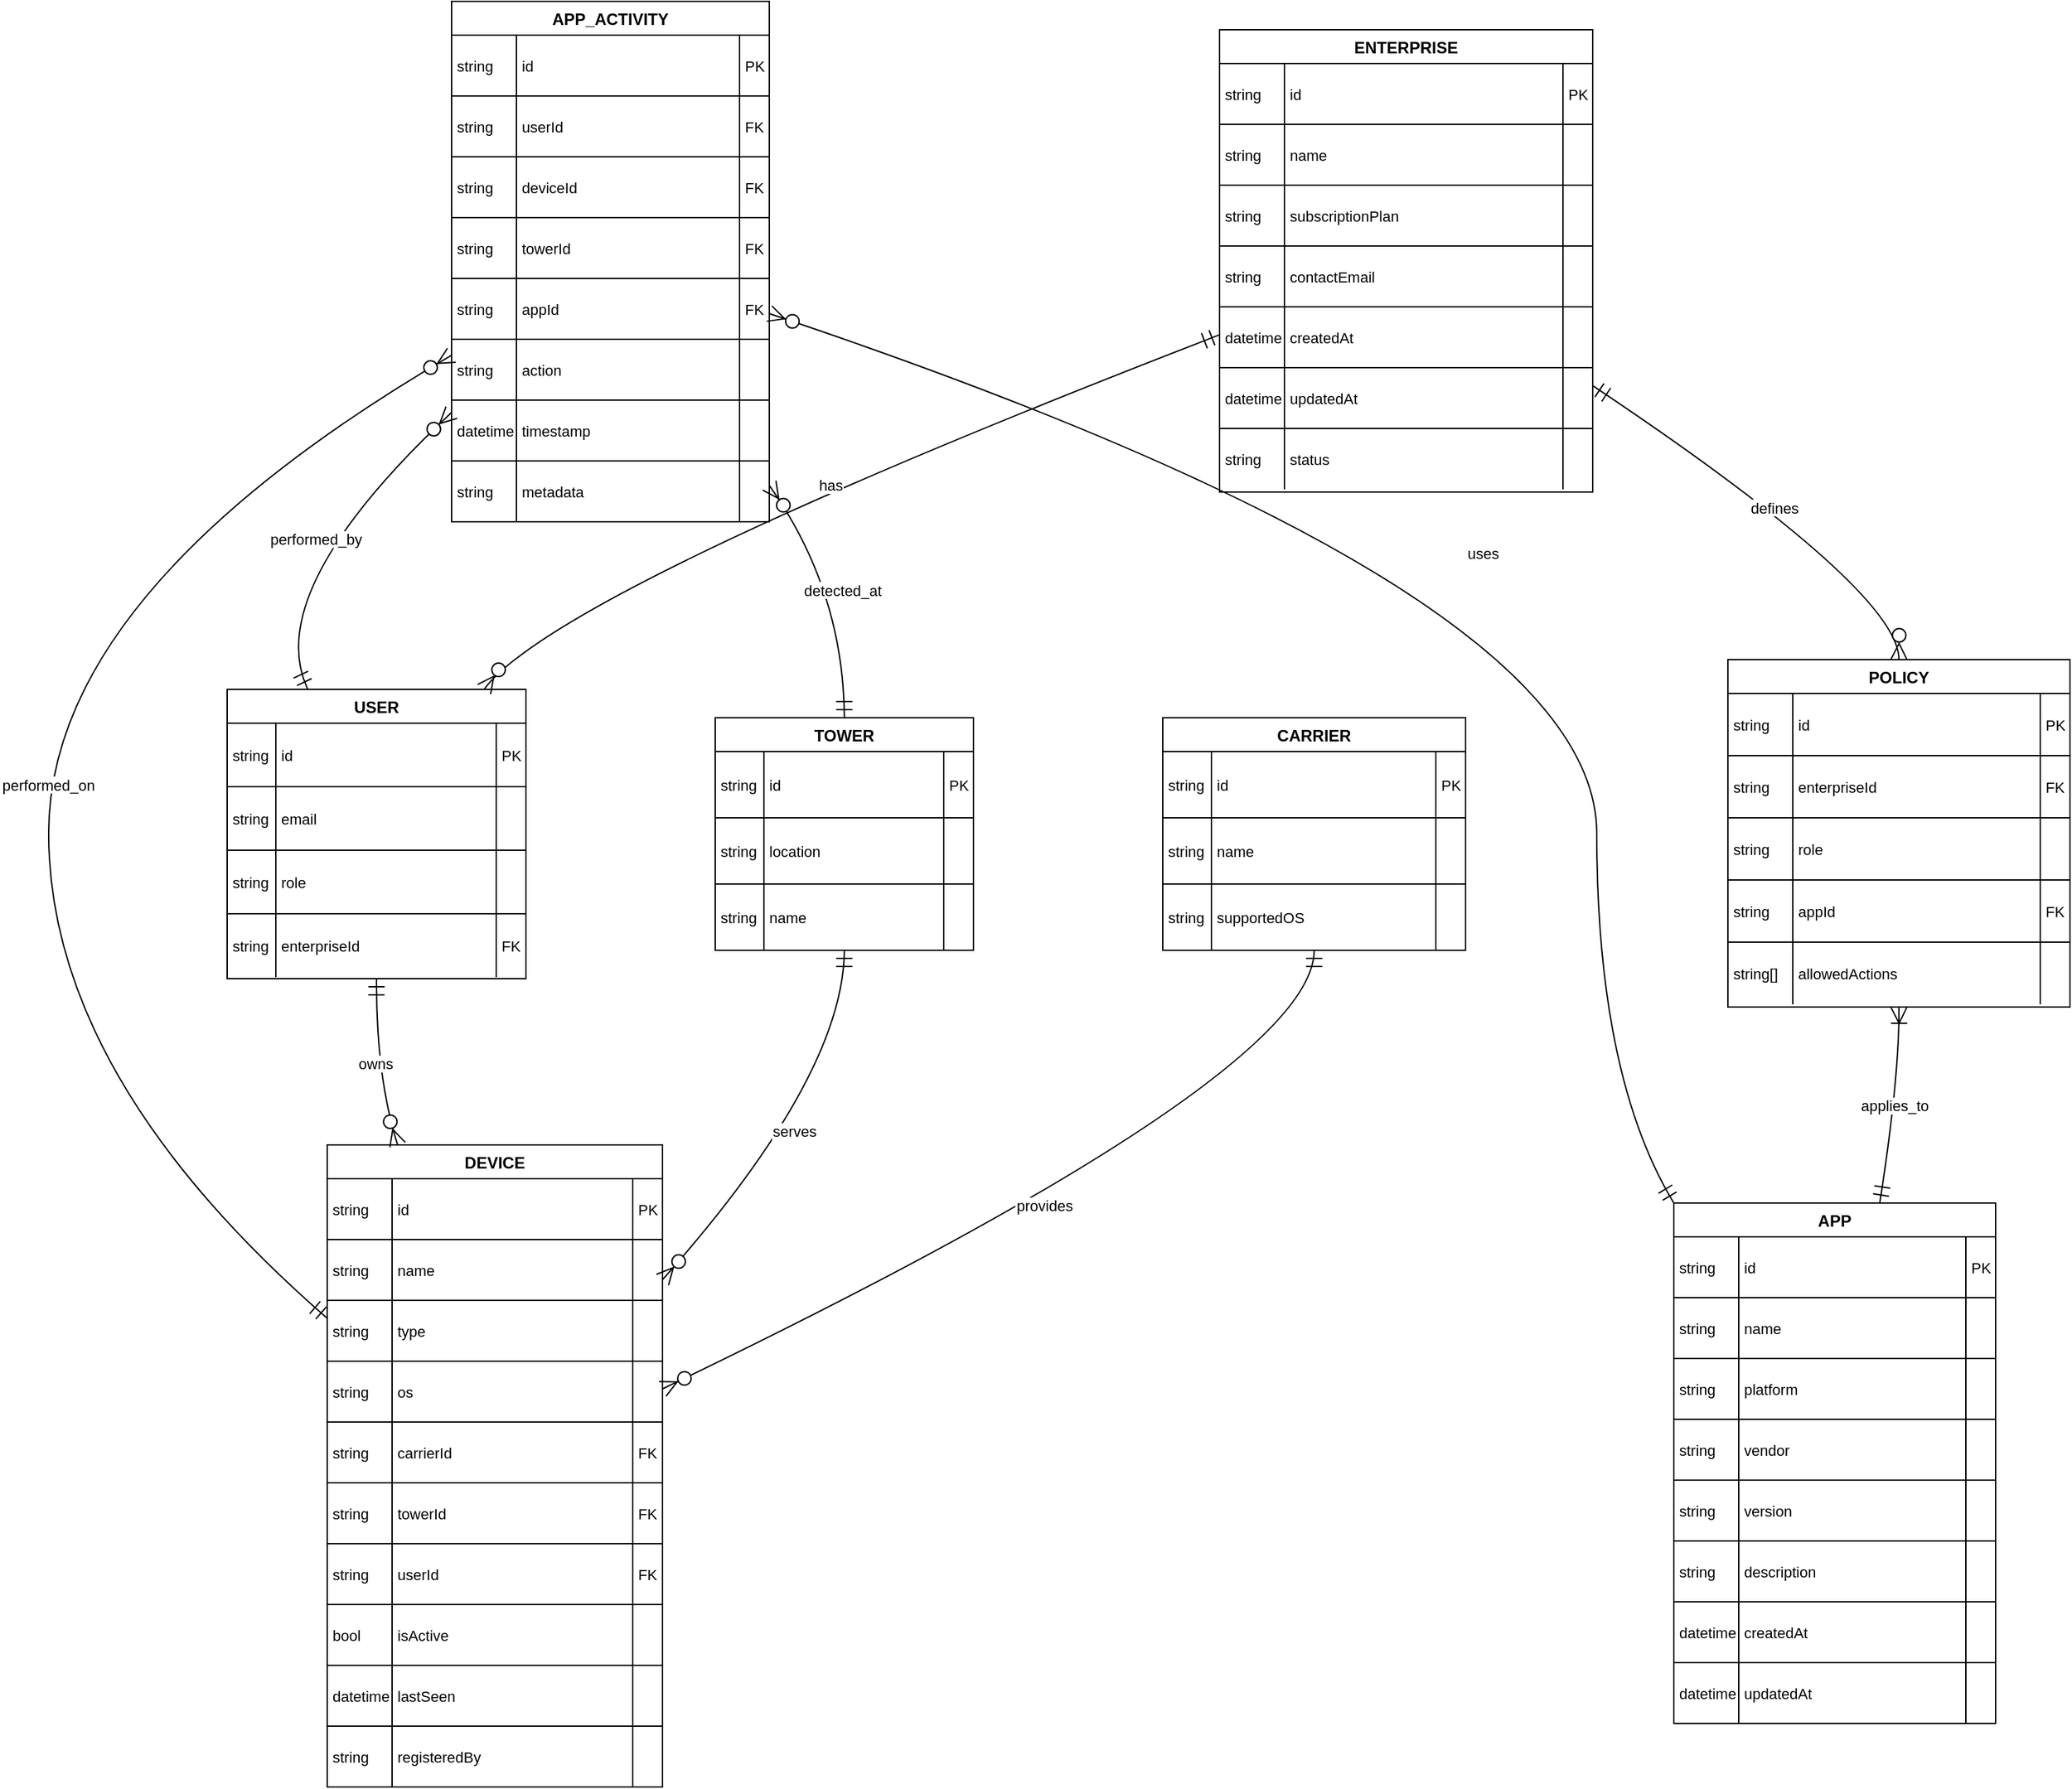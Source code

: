 <mxfile version="27.0.9">
  <diagram name="Telecom Mission Control ER Diagram" id="LI0c8foeGggduBRIl3D5">
    <mxGraphModel dx="2587" dy="1203" grid="1" gridSize="10" guides="1" tooltips="1" connect="1" arrows="1" fold="1" page="1" pageScale="1" pageWidth="850" pageHeight="1100" math="0" shadow="0">
      <root>
        <mxCell id="0" />
        <mxCell id="1" parent="0" />
        <mxCell id="0uXIaV9nAwOPbLRfLfxe-1" value="ENTERPRISE" style="shape=table;startSize=25;container=1;collapsible=0;childLayout=tableLayout;fixedRows=1;rowLines=1;fontStyle=1;align=center;resizeLast=1;" vertex="1" parent="1">
          <mxGeometry x="886" y="121" width="276" height="342" as="geometry" />
        </mxCell>
        <mxCell id="0uXIaV9nAwOPbLRfLfxe-2" style="shape=tableRow;horizontal=0;startSize=0;swimlaneHead=0;swimlaneBody=0;fillColor=none;collapsible=0;dropTarget=0;points=[[0,0.5],[1,0.5]];portConstraint=eastwest;top=0;left=0;right=0;bottom=0;" vertex="1" parent="0uXIaV9nAwOPbLRfLfxe-1">
          <mxGeometry y="25" width="276" height="45" as="geometry" />
        </mxCell>
        <mxCell id="0uXIaV9nAwOPbLRfLfxe-3" value="string" style="shape=partialRectangle;connectable=0;fillColor=none;top=0;left=0;bottom=0;right=0;align=left;spacingLeft=2;overflow=hidden;fontSize=11;" vertex="1" parent="0uXIaV9nAwOPbLRfLfxe-2">
          <mxGeometry width="48" height="45" as="geometry">
            <mxRectangle width="48" height="45" as="alternateBounds" />
          </mxGeometry>
        </mxCell>
        <mxCell id="0uXIaV9nAwOPbLRfLfxe-4" value="id" style="shape=partialRectangle;connectable=0;fillColor=none;top=0;left=0;bottom=0;right=0;align=left;spacingLeft=2;overflow=hidden;fontSize=11;" vertex="1" parent="0uXIaV9nAwOPbLRfLfxe-2">
          <mxGeometry x="48" width="206" height="45" as="geometry">
            <mxRectangle width="206" height="45" as="alternateBounds" />
          </mxGeometry>
        </mxCell>
        <mxCell id="0uXIaV9nAwOPbLRfLfxe-5" value="PK" style="shape=partialRectangle;connectable=0;fillColor=none;top=0;left=0;bottom=0;right=0;align=left;spacingLeft=2;overflow=hidden;fontSize=11;" vertex="1" parent="0uXIaV9nAwOPbLRfLfxe-2">
          <mxGeometry x="254" width="22" height="45" as="geometry">
            <mxRectangle width="22" height="45" as="alternateBounds" />
          </mxGeometry>
        </mxCell>
        <mxCell id="0uXIaV9nAwOPbLRfLfxe-6" style="shape=tableRow;horizontal=0;startSize=0;swimlaneHead=0;swimlaneBody=0;fillColor=none;collapsible=0;dropTarget=0;points=[[0,0.5],[1,0.5]];portConstraint=eastwest;top=0;left=0;right=0;bottom=0;" vertex="1" parent="0uXIaV9nAwOPbLRfLfxe-1">
          <mxGeometry y="70" width="276" height="45" as="geometry" />
        </mxCell>
        <mxCell id="0uXIaV9nAwOPbLRfLfxe-7" value="string" style="shape=partialRectangle;connectable=0;fillColor=none;top=0;left=0;bottom=0;right=0;align=left;spacingLeft=2;overflow=hidden;fontSize=11;" vertex="1" parent="0uXIaV9nAwOPbLRfLfxe-6">
          <mxGeometry width="48" height="45" as="geometry">
            <mxRectangle width="48" height="45" as="alternateBounds" />
          </mxGeometry>
        </mxCell>
        <mxCell id="0uXIaV9nAwOPbLRfLfxe-8" value="name" style="shape=partialRectangle;connectable=0;fillColor=none;top=0;left=0;bottom=0;right=0;align=left;spacingLeft=2;overflow=hidden;fontSize=11;" vertex="1" parent="0uXIaV9nAwOPbLRfLfxe-6">
          <mxGeometry x="48" width="206" height="45" as="geometry">
            <mxRectangle width="206" height="45" as="alternateBounds" />
          </mxGeometry>
        </mxCell>
        <mxCell id="0uXIaV9nAwOPbLRfLfxe-9" value="" style="shape=partialRectangle;connectable=0;fillColor=none;top=0;left=0;bottom=0;right=0;align=left;spacingLeft=2;overflow=hidden;fontSize=11;" vertex="1" parent="0uXIaV9nAwOPbLRfLfxe-6">
          <mxGeometry x="254" width="22" height="45" as="geometry">
            <mxRectangle width="22" height="45" as="alternateBounds" />
          </mxGeometry>
        </mxCell>
        <mxCell id="0uXIaV9nAwOPbLRfLfxe-10" style="shape=tableRow;horizontal=0;startSize=0;swimlaneHead=0;swimlaneBody=0;fillColor=none;collapsible=0;dropTarget=0;points=[[0,0.5],[1,0.5]];portConstraint=eastwest;top=0;left=0;right=0;bottom=0;" vertex="1" parent="0uXIaV9nAwOPbLRfLfxe-1">
          <mxGeometry y="115" width="276" height="45" as="geometry" />
        </mxCell>
        <mxCell id="0uXIaV9nAwOPbLRfLfxe-11" value="string" style="shape=partialRectangle;connectable=0;fillColor=none;top=0;left=0;bottom=0;right=0;align=left;spacingLeft=2;overflow=hidden;fontSize=11;" vertex="1" parent="0uXIaV9nAwOPbLRfLfxe-10">
          <mxGeometry width="48" height="45" as="geometry">
            <mxRectangle width="48" height="45" as="alternateBounds" />
          </mxGeometry>
        </mxCell>
        <mxCell id="0uXIaV9nAwOPbLRfLfxe-12" value="subscriptionPlan" style="shape=partialRectangle;connectable=0;fillColor=none;top=0;left=0;bottom=0;right=0;align=left;spacingLeft=2;overflow=hidden;fontSize=11;" vertex="1" parent="0uXIaV9nAwOPbLRfLfxe-10">
          <mxGeometry x="48" width="206" height="45" as="geometry">
            <mxRectangle width="206" height="45" as="alternateBounds" />
          </mxGeometry>
        </mxCell>
        <mxCell id="0uXIaV9nAwOPbLRfLfxe-13" value="" style="shape=partialRectangle;connectable=0;fillColor=none;top=0;left=0;bottom=0;right=0;align=left;spacingLeft=2;overflow=hidden;fontSize=11;" vertex="1" parent="0uXIaV9nAwOPbLRfLfxe-10">
          <mxGeometry x="254" width="22" height="45" as="geometry">
            <mxRectangle width="22" height="45" as="alternateBounds" />
          </mxGeometry>
        </mxCell>
        <mxCell id="0uXIaV9nAwOPbLRfLfxe-14" style="shape=tableRow;horizontal=0;startSize=0;swimlaneHead=0;swimlaneBody=0;fillColor=none;collapsible=0;dropTarget=0;points=[[0,0.5],[1,0.5]];portConstraint=eastwest;top=0;left=0;right=0;bottom=0;" vertex="1" parent="0uXIaV9nAwOPbLRfLfxe-1">
          <mxGeometry y="160" width="276" height="45" as="geometry" />
        </mxCell>
        <mxCell id="0uXIaV9nAwOPbLRfLfxe-15" value="string" style="shape=partialRectangle;connectable=0;fillColor=none;top=0;left=0;bottom=0;right=0;align=left;spacingLeft=2;overflow=hidden;fontSize=11;" vertex="1" parent="0uXIaV9nAwOPbLRfLfxe-14">
          <mxGeometry width="48" height="45" as="geometry">
            <mxRectangle width="48" height="45" as="alternateBounds" />
          </mxGeometry>
        </mxCell>
        <mxCell id="0uXIaV9nAwOPbLRfLfxe-16" value="contactEmail" style="shape=partialRectangle;connectable=0;fillColor=none;top=0;left=0;bottom=0;right=0;align=left;spacingLeft=2;overflow=hidden;fontSize=11;" vertex="1" parent="0uXIaV9nAwOPbLRfLfxe-14">
          <mxGeometry x="48" width="206" height="45" as="geometry">
            <mxRectangle width="206" height="45" as="alternateBounds" />
          </mxGeometry>
        </mxCell>
        <mxCell id="0uXIaV9nAwOPbLRfLfxe-17" value="" style="shape=partialRectangle;connectable=0;fillColor=none;top=0;left=0;bottom=0;right=0;align=left;spacingLeft=2;overflow=hidden;fontSize=11;" vertex="1" parent="0uXIaV9nAwOPbLRfLfxe-14">
          <mxGeometry x="254" width="22" height="45" as="geometry">
            <mxRectangle width="22" height="45" as="alternateBounds" />
          </mxGeometry>
        </mxCell>
        <mxCell id="0uXIaV9nAwOPbLRfLfxe-18" style="shape=tableRow;horizontal=0;startSize=0;swimlaneHead=0;swimlaneBody=0;fillColor=none;collapsible=0;dropTarget=0;points=[[0,0.5],[1,0.5]];portConstraint=eastwest;top=0;left=0;right=0;bottom=0;" vertex="1" parent="0uXIaV9nAwOPbLRfLfxe-1">
          <mxGeometry y="205" width="276" height="45" as="geometry" />
        </mxCell>
        <mxCell id="0uXIaV9nAwOPbLRfLfxe-19" value="datetime" style="shape=partialRectangle;connectable=0;fillColor=none;top=0;left=0;bottom=0;right=0;align=left;spacingLeft=2;overflow=hidden;fontSize=11;" vertex="1" parent="0uXIaV9nAwOPbLRfLfxe-18">
          <mxGeometry width="48" height="45" as="geometry">
            <mxRectangle width="48" height="45" as="alternateBounds" />
          </mxGeometry>
        </mxCell>
        <mxCell id="0uXIaV9nAwOPbLRfLfxe-20" value="createdAt" style="shape=partialRectangle;connectable=0;fillColor=none;top=0;left=0;bottom=0;right=0;align=left;spacingLeft=2;overflow=hidden;fontSize=11;" vertex="1" parent="0uXIaV9nAwOPbLRfLfxe-18">
          <mxGeometry x="48" width="206" height="45" as="geometry">
            <mxRectangle width="206" height="45" as="alternateBounds" />
          </mxGeometry>
        </mxCell>
        <mxCell id="0uXIaV9nAwOPbLRfLfxe-21" value="" style="shape=partialRectangle;connectable=0;fillColor=none;top=0;left=0;bottom=0;right=0;align=left;spacingLeft=2;overflow=hidden;fontSize=11;" vertex="1" parent="0uXIaV9nAwOPbLRfLfxe-18">
          <mxGeometry x="254" width="22" height="45" as="geometry">
            <mxRectangle width="22" height="45" as="alternateBounds" />
          </mxGeometry>
        </mxCell>
        <mxCell id="0uXIaV9nAwOPbLRfLfxe-22" style="shape=tableRow;horizontal=0;startSize=0;swimlaneHead=0;swimlaneBody=0;fillColor=none;collapsible=0;dropTarget=0;points=[[0,0.5],[1,0.5]];portConstraint=eastwest;top=0;left=0;right=0;bottom=0;" vertex="1" parent="0uXIaV9nAwOPbLRfLfxe-1">
          <mxGeometry y="250" width="276" height="45" as="geometry" />
        </mxCell>
        <mxCell id="0uXIaV9nAwOPbLRfLfxe-23" value="datetime" style="shape=partialRectangle;connectable=0;fillColor=none;top=0;left=0;bottom=0;right=0;align=left;spacingLeft=2;overflow=hidden;fontSize=11;" vertex="1" parent="0uXIaV9nAwOPbLRfLfxe-22">
          <mxGeometry width="48" height="45" as="geometry">
            <mxRectangle width="48" height="45" as="alternateBounds" />
          </mxGeometry>
        </mxCell>
        <mxCell id="0uXIaV9nAwOPbLRfLfxe-24" value="updatedAt" style="shape=partialRectangle;connectable=0;fillColor=none;top=0;left=0;bottom=0;right=0;align=left;spacingLeft=2;overflow=hidden;fontSize=11;" vertex="1" parent="0uXIaV9nAwOPbLRfLfxe-22">
          <mxGeometry x="48" width="206" height="45" as="geometry">
            <mxRectangle width="206" height="45" as="alternateBounds" />
          </mxGeometry>
        </mxCell>
        <mxCell id="0uXIaV9nAwOPbLRfLfxe-25" value="" style="shape=partialRectangle;connectable=0;fillColor=none;top=0;left=0;bottom=0;right=0;align=left;spacingLeft=2;overflow=hidden;fontSize=11;" vertex="1" parent="0uXIaV9nAwOPbLRfLfxe-22">
          <mxGeometry x="254" width="22" height="45" as="geometry">
            <mxRectangle width="22" height="45" as="alternateBounds" />
          </mxGeometry>
        </mxCell>
        <mxCell id="0uXIaV9nAwOPbLRfLfxe-26" style="shape=tableRow;horizontal=0;startSize=0;swimlaneHead=0;swimlaneBody=0;fillColor=none;collapsible=0;dropTarget=0;points=[[0,0.5],[1,0.5]];portConstraint=eastwest;top=0;left=0;right=0;bottom=0;" vertex="1" parent="0uXIaV9nAwOPbLRfLfxe-1">
          <mxGeometry y="295" width="276" height="45" as="geometry" />
        </mxCell>
        <mxCell id="0uXIaV9nAwOPbLRfLfxe-27" value="string" style="shape=partialRectangle;connectable=0;fillColor=none;top=0;left=0;bottom=0;right=0;align=left;spacingLeft=2;overflow=hidden;fontSize=11;" vertex="1" parent="0uXIaV9nAwOPbLRfLfxe-26">
          <mxGeometry width="48" height="45" as="geometry">
            <mxRectangle width="48" height="45" as="alternateBounds" />
          </mxGeometry>
        </mxCell>
        <mxCell id="0uXIaV9nAwOPbLRfLfxe-28" value="status" style="shape=partialRectangle;connectable=0;fillColor=none;top=0;left=0;bottom=0;right=0;align=left;spacingLeft=2;overflow=hidden;fontSize=11;" vertex="1" parent="0uXIaV9nAwOPbLRfLfxe-26">
          <mxGeometry x="48" width="206" height="45" as="geometry">
            <mxRectangle width="206" height="45" as="alternateBounds" />
          </mxGeometry>
        </mxCell>
        <mxCell id="0uXIaV9nAwOPbLRfLfxe-29" value="" style="shape=partialRectangle;connectable=0;fillColor=none;top=0;left=0;bottom=0;right=0;align=left;spacingLeft=2;overflow=hidden;fontSize=11;" vertex="1" parent="0uXIaV9nAwOPbLRfLfxe-26">
          <mxGeometry x="254" width="22" height="45" as="geometry">
            <mxRectangle width="22" height="45" as="alternateBounds" />
          </mxGeometry>
        </mxCell>
        <mxCell id="0uXIaV9nAwOPbLRfLfxe-30" value="USER" style="shape=table;startSize=25;container=1;collapsible=0;childLayout=tableLayout;fixedRows=1;rowLines=1;fontStyle=1;align=center;resizeLast=1;" vertex="1" parent="1">
          <mxGeometry x="152" y="609" width="221" height="214" as="geometry" />
        </mxCell>
        <mxCell id="0uXIaV9nAwOPbLRfLfxe-31" style="shape=tableRow;horizontal=0;startSize=0;swimlaneHead=0;swimlaneBody=0;fillColor=none;collapsible=0;dropTarget=0;points=[[0,0.5],[1,0.5]];portConstraint=eastwest;top=0;left=0;right=0;bottom=0;" vertex="1" parent="0uXIaV9nAwOPbLRfLfxe-30">
          <mxGeometry y="25" width="221" height="47" as="geometry" />
        </mxCell>
        <mxCell id="0uXIaV9nAwOPbLRfLfxe-32" value="string" style="shape=partialRectangle;connectable=0;fillColor=none;top=0;left=0;bottom=0;right=0;align=left;spacingLeft=2;overflow=hidden;fontSize=11;" vertex="1" parent="0uXIaV9nAwOPbLRfLfxe-31">
          <mxGeometry width="36" height="47" as="geometry">
            <mxRectangle width="36" height="47" as="alternateBounds" />
          </mxGeometry>
        </mxCell>
        <mxCell id="0uXIaV9nAwOPbLRfLfxe-33" value="id" style="shape=partialRectangle;connectable=0;fillColor=none;top=0;left=0;bottom=0;right=0;align=left;spacingLeft=2;overflow=hidden;fontSize=11;" vertex="1" parent="0uXIaV9nAwOPbLRfLfxe-31">
          <mxGeometry x="36" width="163" height="47" as="geometry">
            <mxRectangle width="163" height="47" as="alternateBounds" />
          </mxGeometry>
        </mxCell>
        <mxCell id="0uXIaV9nAwOPbLRfLfxe-34" value="PK" style="shape=partialRectangle;connectable=0;fillColor=none;top=0;left=0;bottom=0;right=0;align=left;spacingLeft=2;overflow=hidden;fontSize=11;" vertex="1" parent="0uXIaV9nAwOPbLRfLfxe-31">
          <mxGeometry x="199" width="22" height="47" as="geometry">
            <mxRectangle width="22" height="47" as="alternateBounds" />
          </mxGeometry>
        </mxCell>
        <mxCell id="0uXIaV9nAwOPbLRfLfxe-35" style="shape=tableRow;horizontal=0;startSize=0;swimlaneHead=0;swimlaneBody=0;fillColor=none;collapsible=0;dropTarget=0;points=[[0,0.5],[1,0.5]];portConstraint=eastwest;top=0;left=0;right=0;bottom=0;" vertex="1" parent="0uXIaV9nAwOPbLRfLfxe-30">
          <mxGeometry y="72" width="221" height="47" as="geometry" />
        </mxCell>
        <mxCell id="0uXIaV9nAwOPbLRfLfxe-36" value="string" style="shape=partialRectangle;connectable=0;fillColor=none;top=0;left=0;bottom=0;right=0;align=left;spacingLeft=2;overflow=hidden;fontSize=11;" vertex="1" parent="0uXIaV9nAwOPbLRfLfxe-35">
          <mxGeometry width="36" height="47" as="geometry">
            <mxRectangle width="36" height="47" as="alternateBounds" />
          </mxGeometry>
        </mxCell>
        <mxCell id="0uXIaV9nAwOPbLRfLfxe-37" value="email" style="shape=partialRectangle;connectable=0;fillColor=none;top=0;left=0;bottom=0;right=0;align=left;spacingLeft=2;overflow=hidden;fontSize=11;" vertex="1" parent="0uXIaV9nAwOPbLRfLfxe-35">
          <mxGeometry x="36" width="163" height="47" as="geometry">
            <mxRectangle width="163" height="47" as="alternateBounds" />
          </mxGeometry>
        </mxCell>
        <mxCell id="0uXIaV9nAwOPbLRfLfxe-38" value="" style="shape=partialRectangle;connectable=0;fillColor=none;top=0;left=0;bottom=0;right=0;align=left;spacingLeft=2;overflow=hidden;fontSize=11;" vertex="1" parent="0uXIaV9nAwOPbLRfLfxe-35">
          <mxGeometry x="199" width="22" height="47" as="geometry">
            <mxRectangle width="22" height="47" as="alternateBounds" />
          </mxGeometry>
        </mxCell>
        <mxCell id="0uXIaV9nAwOPbLRfLfxe-39" style="shape=tableRow;horizontal=0;startSize=0;swimlaneHead=0;swimlaneBody=0;fillColor=none;collapsible=0;dropTarget=0;points=[[0,0.5],[1,0.5]];portConstraint=eastwest;top=0;left=0;right=0;bottom=0;" vertex="1" parent="0uXIaV9nAwOPbLRfLfxe-30">
          <mxGeometry y="119" width="221" height="47" as="geometry" />
        </mxCell>
        <mxCell id="0uXIaV9nAwOPbLRfLfxe-40" value="string" style="shape=partialRectangle;connectable=0;fillColor=none;top=0;left=0;bottom=0;right=0;align=left;spacingLeft=2;overflow=hidden;fontSize=11;" vertex="1" parent="0uXIaV9nAwOPbLRfLfxe-39">
          <mxGeometry width="36" height="47" as="geometry">
            <mxRectangle width="36" height="47" as="alternateBounds" />
          </mxGeometry>
        </mxCell>
        <mxCell id="0uXIaV9nAwOPbLRfLfxe-41" value="role" style="shape=partialRectangle;connectable=0;fillColor=none;top=0;left=0;bottom=0;right=0;align=left;spacingLeft=2;overflow=hidden;fontSize=11;" vertex="1" parent="0uXIaV9nAwOPbLRfLfxe-39">
          <mxGeometry x="36" width="163" height="47" as="geometry">
            <mxRectangle width="163" height="47" as="alternateBounds" />
          </mxGeometry>
        </mxCell>
        <mxCell id="0uXIaV9nAwOPbLRfLfxe-42" value="" style="shape=partialRectangle;connectable=0;fillColor=none;top=0;left=0;bottom=0;right=0;align=left;spacingLeft=2;overflow=hidden;fontSize=11;" vertex="1" parent="0uXIaV9nAwOPbLRfLfxe-39">
          <mxGeometry x="199" width="22" height="47" as="geometry">
            <mxRectangle width="22" height="47" as="alternateBounds" />
          </mxGeometry>
        </mxCell>
        <mxCell id="0uXIaV9nAwOPbLRfLfxe-43" style="shape=tableRow;horizontal=0;startSize=0;swimlaneHead=0;swimlaneBody=0;fillColor=none;collapsible=0;dropTarget=0;points=[[0,0.5],[1,0.5]];portConstraint=eastwest;top=0;left=0;right=0;bottom=0;" vertex="1" parent="0uXIaV9nAwOPbLRfLfxe-30">
          <mxGeometry y="166" width="221" height="47" as="geometry" />
        </mxCell>
        <mxCell id="0uXIaV9nAwOPbLRfLfxe-44" value="string" style="shape=partialRectangle;connectable=0;fillColor=none;top=0;left=0;bottom=0;right=0;align=left;spacingLeft=2;overflow=hidden;fontSize=11;" vertex="1" parent="0uXIaV9nAwOPbLRfLfxe-43">
          <mxGeometry width="36" height="47" as="geometry">
            <mxRectangle width="36" height="47" as="alternateBounds" />
          </mxGeometry>
        </mxCell>
        <mxCell id="0uXIaV9nAwOPbLRfLfxe-45" value="enterpriseId" style="shape=partialRectangle;connectable=0;fillColor=none;top=0;left=0;bottom=0;right=0;align=left;spacingLeft=2;overflow=hidden;fontSize=11;" vertex="1" parent="0uXIaV9nAwOPbLRfLfxe-43">
          <mxGeometry x="36" width="163" height="47" as="geometry">
            <mxRectangle width="163" height="47" as="alternateBounds" />
          </mxGeometry>
        </mxCell>
        <mxCell id="0uXIaV9nAwOPbLRfLfxe-46" value="FK" style="shape=partialRectangle;connectable=0;fillColor=none;top=0;left=0;bottom=0;right=0;align=left;spacingLeft=2;overflow=hidden;fontSize=11;" vertex="1" parent="0uXIaV9nAwOPbLRfLfxe-43">
          <mxGeometry x="199" width="22" height="47" as="geometry">
            <mxRectangle width="22" height="47" as="alternateBounds" />
          </mxGeometry>
        </mxCell>
        <mxCell id="0uXIaV9nAwOPbLRfLfxe-47" value="POLICY" style="shape=table;startSize=25;container=1;collapsible=0;childLayout=tableLayout;fixedRows=1;rowLines=1;fontStyle=1;align=center;resizeLast=1;" vertex="1" parent="1">
          <mxGeometry x="1262" y="587" width="253" height="257" as="geometry" />
        </mxCell>
        <mxCell id="0uXIaV9nAwOPbLRfLfxe-48" style="shape=tableRow;horizontal=0;startSize=0;swimlaneHead=0;swimlaneBody=0;fillColor=none;collapsible=0;dropTarget=0;points=[[0,0.5],[1,0.5]];portConstraint=eastwest;top=0;left=0;right=0;bottom=0;" vertex="1" parent="0uXIaV9nAwOPbLRfLfxe-47">
          <mxGeometry y="25" width="253" height="46" as="geometry" />
        </mxCell>
        <mxCell id="0uXIaV9nAwOPbLRfLfxe-49" value="string" style="shape=partialRectangle;connectable=0;fillColor=none;top=0;left=0;bottom=0;right=0;align=left;spacingLeft=2;overflow=hidden;fontSize=11;" vertex="1" parent="0uXIaV9nAwOPbLRfLfxe-48">
          <mxGeometry width="48" height="46" as="geometry">
            <mxRectangle width="48" height="46" as="alternateBounds" />
          </mxGeometry>
        </mxCell>
        <mxCell id="0uXIaV9nAwOPbLRfLfxe-50" value="id" style="shape=partialRectangle;connectable=0;fillColor=none;top=0;left=0;bottom=0;right=0;align=left;spacingLeft=2;overflow=hidden;fontSize=11;" vertex="1" parent="0uXIaV9nAwOPbLRfLfxe-48">
          <mxGeometry x="48" width="183" height="46" as="geometry">
            <mxRectangle width="183" height="46" as="alternateBounds" />
          </mxGeometry>
        </mxCell>
        <mxCell id="0uXIaV9nAwOPbLRfLfxe-51" value="PK" style="shape=partialRectangle;connectable=0;fillColor=none;top=0;left=0;bottom=0;right=0;align=left;spacingLeft=2;overflow=hidden;fontSize=11;" vertex="1" parent="0uXIaV9nAwOPbLRfLfxe-48">
          <mxGeometry x="231" width="22" height="46" as="geometry">
            <mxRectangle width="22" height="46" as="alternateBounds" />
          </mxGeometry>
        </mxCell>
        <mxCell id="0uXIaV9nAwOPbLRfLfxe-52" style="shape=tableRow;horizontal=0;startSize=0;swimlaneHead=0;swimlaneBody=0;fillColor=none;collapsible=0;dropTarget=0;points=[[0,0.5],[1,0.5]];portConstraint=eastwest;top=0;left=0;right=0;bottom=0;" vertex="1" parent="0uXIaV9nAwOPbLRfLfxe-47">
          <mxGeometry y="71" width="253" height="46" as="geometry" />
        </mxCell>
        <mxCell id="0uXIaV9nAwOPbLRfLfxe-53" value="string" style="shape=partialRectangle;connectable=0;fillColor=none;top=0;left=0;bottom=0;right=0;align=left;spacingLeft=2;overflow=hidden;fontSize=11;" vertex="1" parent="0uXIaV9nAwOPbLRfLfxe-52">
          <mxGeometry width="48" height="46" as="geometry">
            <mxRectangle width="48" height="46" as="alternateBounds" />
          </mxGeometry>
        </mxCell>
        <mxCell id="0uXIaV9nAwOPbLRfLfxe-54" value="enterpriseId" style="shape=partialRectangle;connectable=0;fillColor=none;top=0;left=0;bottom=0;right=0;align=left;spacingLeft=2;overflow=hidden;fontSize=11;" vertex="1" parent="0uXIaV9nAwOPbLRfLfxe-52">
          <mxGeometry x="48" width="183" height="46" as="geometry">
            <mxRectangle width="183" height="46" as="alternateBounds" />
          </mxGeometry>
        </mxCell>
        <mxCell id="0uXIaV9nAwOPbLRfLfxe-55" value="FK" style="shape=partialRectangle;connectable=0;fillColor=none;top=0;left=0;bottom=0;right=0;align=left;spacingLeft=2;overflow=hidden;fontSize=11;" vertex="1" parent="0uXIaV9nAwOPbLRfLfxe-52">
          <mxGeometry x="231" width="22" height="46" as="geometry">
            <mxRectangle width="22" height="46" as="alternateBounds" />
          </mxGeometry>
        </mxCell>
        <mxCell id="0uXIaV9nAwOPbLRfLfxe-56" style="shape=tableRow;horizontal=0;startSize=0;swimlaneHead=0;swimlaneBody=0;fillColor=none;collapsible=0;dropTarget=0;points=[[0,0.5],[1,0.5]];portConstraint=eastwest;top=0;left=0;right=0;bottom=0;" vertex="1" parent="0uXIaV9nAwOPbLRfLfxe-47">
          <mxGeometry y="117" width="253" height="46" as="geometry" />
        </mxCell>
        <mxCell id="0uXIaV9nAwOPbLRfLfxe-57" value="string" style="shape=partialRectangle;connectable=0;fillColor=none;top=0;left=0;bottom=0;right=0;align=left;spacingLeft=2;overflow=hidden;fontSize=11;" vertex="1" parent="0uXIaV9nAwOPbLRfLfxe-56">
          <mxGeometry width="48" height="46" as="geometry">
            <mxRectangle width="48" height="46" as="alternateBounds" />
          </mxGeometry>
        </mxCell>
        <mxCell id="0uXIaV9nAwOPbLRfLfxe-58" value="role" style="shape=partialRectangle;connectable=0;fillColor=none;top=0;left=0;bottom=0;right=0;align=left;spacingLeft=2;overflow=hidden;fontSize=11;" vertex="1" parent="0uXIaV9nAwOPbLRfLfxe-56">
          <mxGeometry x="48" width="183" height="46" as="geometry">
            <mxRectangle width="183" height="46" as="alternateBounds" />
          </mxGeometry>
        </mxCell>
        <mxCell id="0uXIaV9nAwOPbLRfLfxe-59" value="" style="shape=partialRectangle;connectable=0;fillColor=none;top=0;left=0;bottom=0;right=0;align=left;spacingLeft=2;overflow=hidden;fontSize=11;" vertex="1" parent="0uXIaV9nAwOPbLRfLfxe-56">
          <mxGeometry x="231" width="22" height="46" as="geometry">
            <mxRectangle width="22" height="46" as="alternateBounds" />
          </mxGeometry>
        </mxCell>
        <mxCell id="0uXIaV9nAwOPbLRfLfxe-60" style="shape=tableRow;horizontal=0;startSize=0;swimlaneHead=0;swimlaneBody=0;fillColor=none;collapsible=0;dropTarget=0;points=[[0,0.5],[1,0.5]];portConstraint=eastwest;top=0;left=0;right=0;bottom=0;" vertex="1" parent="0uXIaV9nAwOPbLRfLfxe-47">
          <mxGeometry y="163" width="253" height="46" as="geometry" />
        </mxCell>
        <mxCell id="0uXIaV9nAwOPbLRfLfxe-61" value="string" style="shape=partialRectangle;connectable=0;fillColor=none;top=0;left=0;bottom=0;right=0;align=left;spacingLeft=2;overflow=hidden;fontSize=11;" vertex="1" parent="0uXIaV9nAwOPbLRfLfxe-60">
          <mxGeometry width="48" height="46" as="geometry">
            <mxRectangle width="48" height="46" as="alternateBounds" />
          </mxGeometry>
        </mxCell>
        <mxCell id="0uXIaV9nAwOPbLRfLfxe-62" value="appId" style="shape=partialRectangle;connectable=0;fillColor=none;top=0;left=0;bottom=0;right=0;align=left;spacingLeft=2;overflow=hidden;fontSize=11;" vertex="1" parent="0uXIaV9nAwOPbLRfLfxe-60">
          <mxGeometry x="48" width="183" height="46" as="geometry">
            <mxRectangle width="183" height="46" as="alternateBounds" />
          </mxGeometry>
        </mxCell>
        <mxCell id="0uXIaV9nAwOPbLRfLfxe-63" value="FK" style="shape=partialRectangle;connectable=0;fillColor=none;top=0;left=0;bottom=0;right=0;align=left;spacingLeft=2;overflow=hidden;fontSize=11;" vertex="1" parent="0uXIaV9nAwOPbLRfLfxe-60">
          <mxGeometry x="231" width="22" height="46" as="geometry">
            <mxRectangle width="22" height="46" as="alternateBounds" />
          </mxGeometry>
        </mxCell>
        <mxCell id="0uXIaV9nAwOPbLRfLfxe-64" style="shape=tableRow;horizontal=0;startSize=0;swimlaneHead=0;swimlaneBody=0;fillColor=none;collapsible=0;dropTarget=0;points=[[0,0.5],[1,0.5]];portConstraint=eastwest;top=0;left=0;right=0;bottom=0;" vertex="1" parent="0uXIaV9nAwOPbLRfLfxe-47">
          <mxGeometry y="209" width="253" height="46" as="geometry" />
        </mxCell>
        <mxCell id="0uXIaV9nAwOPbLRfLfxe-65" value="string[]" style="shape=partialRectangle;connectable=0;fillColor=none;top=0;left=0;bottom=0;right=0;align=left;spacingLeft=2;overflow=hidden;fontSize=11;" vertex="1" parent="0uXIaV9nAwOPbLRfLfxe-64">
          <mxGeometry width="48" height="46" as="geometry">
            <mxRectangle width="48" height="46" as="alternateBounds" />
          </mxGeometry>
        </mxCell>
        <mxCell id="0uXIaV9nAwOPbLRfLfxe-66" value="allowedActions" style="shape=partialRectangle;connectable=0;fillColor=none;top=0;left=0;bottom=0;right=0;align=left;spacingLeft=2;overflow=hidden;fontSize=11;" vertex="1" parent="0uXIaV9nAwOPbLRfLfxe-64">
          <mxGeometry x="48" width="183" height="46" as="geometry">
            <mxRectangle width="183" height="46" as="alternateBounds" />
          </mxGeometry>
        </mxCell>
        <mxCell id="0uXIaV9nAwOPbLRfLfxe-67" value="" style="shape=partialRectangle;connectable=0;fillColor=none;top=0;left=0;bottom=0;right=0;align=left;spacingLeft=2;overflow=hidden;fontSize=11;" vertex="1" parent="0uXIaV9nAwOPbLRfLfxe-64">
          <mxGeometry x="231" width="22" height="46" as="geometry">
            <mxRectangle width="22" height="46" as="alternateBounds" />
          </mxGeometry>
        </mxCell>
        <mxCell id="0uXIaV9nAwOPbLRfLfxe-68" value="APP" style="shape=table;startSize=25;container=1;collapsible=0;childLayout=tableLayout;fixedRows=1;rowLines=1;fontStyle=1;align=center;resizeLast=1;" vertex="1" parent="1">
          <mxGeometry x="1222" y="989" width="238" height="385" as="geometry" />
        </mxCell>
        <mxCell id="0uXIaV9nAwOPbLRfLfxe-69" style="shape=tableRow;horizontal=0;startSize=0;swimlaneHead=0;swimlaneBody=0;fillColor=none;collapsible=0;dropTarget=0;points=[[0,0.5],[1,0.5]];portConstraint=eastwest;top=0;left=0;right=0;bottom=0;" vertex="1" parent="0uXIaV9nAwOPbLRfLfxe-68">
          <mxGeometry y="25" width="238" height="45" as="geometry" />
        </mxCell>
        <mxCell id="0uXIaV9nAwOPbLRfLfxe-70" value="string" style="shape=partialRectangle;connectable=0;fillColor=none;top=0;left=0;bottom=0;right=0;align=left;spacingLeft=2;overflow=hidden;fontSize=11;" vertex="1" parent="0uXIaV9nAwOPbLRfLfxe-69">
          <mxGeometry width="48" height="45" as="geometry">
            <mxRectangle width="48" height="45" as="alternateBounds" />
          </mxGeometry>
        </mxCell>
        <mxCell id="0uXIaV9nAwOPbLRfLfxe-71" value="id" style="shape=partialRectangle;connectable=0;fillColor=none;top=0;left=0;bottom=0;right=0;align=left;spacingLeft=2;overflow=hidden;fontSize=11;" vertex="1" parent="0uXIaV9nAwOPbLRfLfxe-69">
          <mxGeometry x="48" width="168" height="45" as="geometry">
            <mxRectangle width="168" height="45" as="alternateBounds" />
          </mxGeometry>
        </mxCell>
        <mxCell id="0uXIaV9nAwOPbLRfLfxe-72" value="PK" style="shape=partialRectangle;connectable=0;fillColor=none;top=0;left=0;bottom=0;right=0;align=left;spacingLeft=2;overflow=hidden;fontSize=11;" vertex="1" parent="0uXIaV9nAwOPbLRfLfxe-69">
          <mxGeometry x="216" width="22" height="45" as="geometry">
            <mxRectangle width="22" height="45" as="alternateBounds" />
          </mxGeometry>
        </mxCell>
        <mxCell id="0uXIaV9nAwOPbLRfLfxe-73" style="shape=tableRow;horizontal=0;startSize=0;swimlaneHead=0;swimlaneBody=0;fillColor=none;collapsible=0;dropTarget=0;points=[[0,0.5],[1,0.5]];portConstraint=eastwest;top=0;left=0;right=0;bottom=0;" vertex="1" parent="0uXIaV9nAwOPbLRfLfxe-68">
          <mxGeometry y="70" width="238" height="45" as="geometry" />
        </mxCell>
        <mxCell id="0uXIaV9nAwOPbLRfLfxe-74" value="string" style="shape=partialRectangle;connectable=0;fillColor=none;top=0;left=0;bottom=0;right=0;align=left;spacingLeft=2;overflow=hidden;fontSize=11;" vertex="1" parent="0uXIaV9nAwOPbLRfLfxe-73">
          <mxGeometry width="48" height="45" as="geometry">
            <mxRectangle width="48" height="45" as="alternateBounds" />
          </mxGeometry>
        </mxCell>
        <mxCell id="0uXIaV9nAwOPbLRfLfxe-75" value="name" style="shape=partialRectangle;connectable=0;fillColor=none;top=0;left=0;bottom=0;right=0;align=left;spacingLeft=2;overflow=hidden;fontSize=11;" vertex="1" parent="0uXIaV9nAwOPbLRfLfxe-73">
          <mxGeometry x="48" width="168" height="45" as="geometry">
            <mxRectangle width="168" height="45" as="alternateBounds" />
          </mxGeometry>
        </mxCell>
        <mxCell id="0uXIaV9nAwOPbLRfLfxe-76" value="" style="shape=partialRectangle;connectable=0;fillColor=none;top=0;left=0;bottom=0;right=0;align=left;spacingLeft=2;overflow=hidden;fontSize=11;" vertex="1" parent="0uXIaV9nAwOPbLRfLfxe-73">
          <mxGeometry x="216" width="22" height="45" as="geometry">
            <mxRectangle width="22" height="45" as="alternateBounds" />
          </mxGeometry>
        </mxCell>
        <mxCell id="0uXIaV9nAwOPbLRfLfxe-77" style="shape=tableRow;horizontal=0;startSize=0;swimlaneHead=0;swimlaneBody=0;fillColor=none;collapsible=0;dropTarget=0;points=[[0,0.5],[1,0.5]];portConstraint=eastwest;top=0;left=0;right=0;bottom=0;" vertex="1" parent="0uXIaV9nAwOPbLRfLfxe-68">
          <mxGeometry y="115" width="238" height="45" as="geometry" />
        </mxCell>
        <mxCell id="0uXIaV9nAwOPbLRfLfxe-78" value="string" style="shape=partialRectangle;connectable=0;fillColor=none;top=0;left=0;bottom=0;right=0;align=left;spacingLeft=2;overflow=hidden;fontSize=11;" vertex="1" parent="0uXIaV9nAwOPbLRfLfxe-77">
          <mxGeometry width="48" height="45" as="geometry">
            <mxRectangle width="48" height="45" as="alternateBounds" />
          </mxGeometry>
        </mxCell>
        <mxCell id="0uXIaV9nAwOPbLRfLfxe-79" value="platform" style="shape=partialRectangle;connectable=0;fillColor=none;top=0;left=0;bottom=0;right=0;align=left;spacingLeft=2;overflow=hidden;fontSize=11;" vertex="1" parent="0uXIaV9nAwOPbLRfLfxe-77">
          <mxGeometry x="48" width="168" height="45" as="geometry">
            <mxRectangle width="168" height="45" as="alternateBounds" />
          </mxGeometry>
        </mxCell>
        <mxCell id="0uXIaV9nAwOPbLRfLfxe-80" value="" style="shape=partialRectangle;connectable=0;fillColor=none;top=0;left=0;bottom=0;right=0;align=left;spacingLeft=2;overflow=hidden;fontSize=11;" vertex="1" parent="0uXIaV9nAwOPbLRfLfxe-77">
          <mxGeometry x="216" width="22" height="45" as="geometry">
            <mxRectangle width="22" height="45" as="alternateBounds" />
          </mxGeometry>
        </mxCell>
        <mxCell id="0uXIaV9nAwOPbLRfLfxe-81" style="shape=tableRow;horizontal=0;startSize=0;swimlaneHead=0;swimlaneBody=0;fillColor=none;collapsible=0;dropTarget=0;points=[[0,0.5],[1,0.5]];portConstraint=eastwest;top=0;left=0;right=0;bottom=0;" vertex="1" parent="0uXIaV9nAwOPbLRfLfxe-68">
          <mxGeometry y="160" width="238" height="45" as="geometry" />
        </mxCell>
        <mxCell id="0uXIaV9nAwOPbLRfLfxe-82" value="string" style="shape=partialRectangle;connectable=0;fillColor=none;top=0;left=0;bottom=0;right=0;align=left;spacingLeft=2;overflow=hidden;fontSize=11;" vertex="1" parent="0uXIaV9nAwOPbLRfLfxe-81">
          <mxGeometry width="48" height="45" as="geometry">
            <mxRectangle width="48" height="45" as="alternateBounds" />
          </mxGeometry>
        </mxCell>
        <mxCell id="0uXIaV9nAwOPbLRfLfxe-83" value="vendor" style="shape=partialRectangle;connectable=0;fillColor=none;top=0;left=0;bottom=0;right=0;align=left;spacingLeft=2;overflow=hidden;fontSize=11;" vertex="1" parent="0uXIaV9nAwOPbLRfLfxe-81">
          <mxGeometry x="48" width="168" height="45" as="geometry">
            <mxRectangle width="168" height="45" as="alternateBounds" />
          </mxGeometry>
        </mxCell>
        <mxCell id="0uXIaV9nAwOPbLRfLfxe-84" value="" style="shape=partialRectangle;connectable=0;fillColor=none;top=0;left=0;bottom=0;right=0;align=left;spacingLeft=2;overflow=hidden;fontSize=11;" vertex="1" parent="0uXIaV9nAwOPbLRfLfxe-81">
          <mxGeometry x="216" width="22" height="45" as="geometry">
            <mxRectangle width="22" height="45" as="alternateBounds" />
          </mxGeometry>
        </mxCell>
        <mxCell id="0uXIaV9nAwOPbLRfLfxe-85" style="shape=tableRow;horizontal=0;startSize=0;swimlaneHead=0;swimlaneBody=0;fillColor=none;collapsible=0;dropTarget=0;points=[[0,0.5],[1,0.5]];portConstraint=eastwest;top=0;left=0;right=0;bottom=0;" vertex="1" parent="0uXIaV9nAwOPbLRfLfxe-68">
          <mxGeometry y="205" width="238" height="45" as="geometry" />
        </mxCell>
        <mxCell id="0uXIaV9nAwOPbLRfLfxe-86" value="string" style="shape=partialRectangle;connectable=0;fillColor=none;top=0;left=0;bottom=0;right=0;align=left;spacingLeft=2;overflow=hidden;fontSize=11;" vertex="1" parent="0uXIaV9nAwOPbLRfLfxe-85">
          <mxGeometry width="48" height="45" as="geometry">
            <mxRectangle width="48" height="45" as="alternateBounds" />
          </mxGeometry>
        </mxCell>
        <mxCell id="0uXIaV9nAwOPbLRfLfxe-87" value="version" style="shape=partialRectangle;connectable=0;fillColor=none;top=0;left=0;bottom=0;right=0;align=left;spacingLeft=2;overflow=hidden;fontSize=11;" vertex="1" parent="0uXIaV9nAwOPbLRfLfxe-85">
          <mxGeometry x="48" width="168" height="45" as="geometry">
            <mxRectangle width="168" height="45" as="alternateBounds" />
          </mxGeometry>
        </mxCell>
        <mxCell id="0uXIaV9nAwOPbLRfLfxe-88" value="" style="shape=partialRectangle;connectable=0;fillColor=none;top=0;left=0;bottom=0;right=0;align=left;spacingLeft=2;overflow=hidden;fontSize=11;" vertex="1" parent="0uXIaV9nAwOPbLRfLfxe-85">
          <mxGeometry x="216" width="22" height="45" as="geometry">
            <mxRectangle width="22" height="45" as="alternateBounds" />
          </mxGeometry>
        </mxCell>
        <mxCell id="0uXIaV9nAwOPbLRfLfxe-89" style="shape=tableRow;horizontal=0;startSize=0;swimlaneHead=0;swimlaneBody=0;fillColor=none;collapsible=0;dropTarget=0;points=[[0,0.5],[1,0.5]];portConstraint=eastwest;top=0;left=0;right=0;bottom=0;" vertex="1" parent="0uXIaV9nAwOPbLRfLfxe-68">
          <mxGeometry y="250" width="238" height="45" as="geometry" />
        </mxCell>
        <mxCell id="0uXIaV9nAwOPbLRfLfxe-90" value="string" style="shape=partialRectangle;connectable=0;fillColor=none;top=0;left=0;bottom=0;right=0;align=left;spacingLeft=2;overflow=hidden;fontSize=11;" vertex="1" parent="0uXIaV9nAwOPbLRfLfxe-89">
          <mxGeometry width="48" height="45" as="geometry">
            <mxRectangle width="48" height="45" as="alternateBounds" />
          </mxGeometry>
        </mxCell>
        <mxCell id="0uXIaV9nAwOPbLRfLfxe-91" value="description" style="shape=partialRectangle;connectable=0;fillColor=none;top=0;left=0;bottom=0;right=0;align=left;spacingLeft=2;overflow=hidden;fontSize=11;" vertex="1" parent="0uXIaV9nAwOPbLRfLfxe-89">
          <mxGeometry x="48" width="168" height="45" as="geometry">
            <mxRectangle width="168" height="45" as="alternateBounds" />
          </mxGeometry>
        </mxCell>
        <mxCell id="0uXIaV9nAwOPbLRfLfxe-92" value="" style="shape=partialRectangle;connectable=0;fillColor=none;top=0;left=0;bottom=0;right=0;align=left;spacingLeft=2;overflow=hidden;fontSize=11;" vertex="1" parent="0uXIaV9nAwOPbLRfLfxe-89">
          <mxGeometry x="216" width="22" height="45" as="geometry">
            <mxRectangle width="22" height="45" as="alternateBounds" />
          </mxGeometry>
        </mxCell>
        <mxCell id="0uXIaV9nAwOPbLRfLfxe-93" style="shape=tableRow;horizontal=0;startSize=0;swimlaneHead=0;swimlaneBody=0;fillColor=none;collapsible=0;dropTarget=0;points=[[0,0.5],[1,0.5]];portConstraint=eastwest;top=0;left=0;right=0;bottom=0;" vertex="1" parent="0uXIaV9nAwOPbLRfLfxe-68">
          <mxGeometry y="295" width="238" height="45" as="geometry" />
        </mxCell>
        <mxCell id="0uXIaV9nAwOPbLRfLfxe-94" value="datetime" style="shape=partialRectangle;connectable=0;fillColor=none;top=0;left=0;bottom=0;right=0;align=left;spacingLeft=2;overflow=hidden;fontSize=11;" vertex="1" parent="0uXIaV9nAwOPbLRfLfxe-93">
          <mxGeometry width="48" height="45" as="geometry">
            <mxRectangle width="48" height="45" as="alternateBounds" />
          </mxGeometry>
        </mxCell>
        <mxCell id="0uXIaV9nAwOPbLRfLfxe-95" value="createdAt" style="shape=partialRectangle;connectable=0;fillColor=none;top=0;left=0;bottom=0;right=0;align=left;spacingLeft=2;overflow=hidden;fontSize=11;" vertex="1" parent="0uXIaV9nAwOPbLRfLfxe-93">
          <mxGeometry x="48" width="168" height="45" as="geometry">
            <mxRectangle width="168" height="45" as="alternateBounds" />
          </mxGeometry>
        </mxCell>
        <mxCell id="0uXIaV9nAwOPbLRfLfxe-96" value="" style="shape=partialRectangle;connectable=0;fillColor=none;top=0;left=0;bottom=0;right=0;align=left;spacingLeft=2;overflow=hidden;fontSize=11;" vertex="1" parent="0uXIaV9nAwOPbLRfLfxe-93">
          <mxGeometry x="216" width="22" height="45" as="geometry">
            <mxRectangle width="22" height="45" as="alternateBounds" />
          </mxGeometry>
        </mxCell>
        <mxCell id="0uXIaV9nAwOPbLRfLfxe-97" style="shape=tableRow;horizontal=0;startSize=0;swimlaneHead=0;swimlaneBody=0;fillColor=none;collapsible=0;dropTarget=0;points=[[0,0.5],[1,0.5]];portConstraint=eastwest;top=0;left=0;right=0;bottom=0;" vertex="1" parent="0uXIaV9nAwOPbLRfLfxe-68">
          <mxGeometry y="340" width="238" height="45" as="geometry" />
        </mxCell>
        <mxCell id="0uXIaV9nAwOPbLRfLfxe-98" value="datetime" style="shape=partialRectangle;connectable=0;fillColor=none;top=0;left=0;bottom=0;right=0;align=left;spacingLeft=2;overflow=hidden;fontSize=11;" vertex="1" parent="0uXIaV9nAwOPbLRfLfxe-97">
          <mxGeometry width="48" height="45" as="geometry">
            <mxRectangle width="48" height="45" as="alternateBounds" />
          </mxGeometry>
        </mxCell>
        <mxCell id="0uXIaV9nAwOPbLRfLfxe-99" value="updatedAt" style="shape=partialRectangle;connectable=0;fillColor=none;top=0;left=0;bottom=0;right=0;align=left;spacingLeft=2;overflow=hidden;fontSize=11;" vertex="1" parent="0uXIaV9nAwOPbLRfLfxe-97">
          <mxGeometry x="48" width="168" height="45" as="geometry">
            <mxRectangle width="168" height="45" as="alternateBounds" />
          </mxGeometry>
        </mxCell>
        <mxCell id="0uXIaV9nAwOPbLRfLfxe-100" value="" style="shape=partialRectangle;connectable=0;fillColor=none;top=0;left=0;bottom=0;right=0;align=left;spacingLeft=2;overflow=hidden;fontSize=11;" vertex="1" parent="0uXIaV9nAwOPbLRfLfxe-97">
          <mxGeometry x="216" width="22" height="45" as="geometry">
            <mxRectangle width="22" height="45" as="alternateBounds" />
          </mxGeometry>
        </mxCell>
        <mxCell id="0uXIaV9nAwOPbLRfLfxe-101" value="CARRIER" style="shape=table;startSize=25;container=1;collapsible=0;childLayout=tableLayout;fixedRows=1;rowLines=1;fontStyle=1;align=center;resizeLast=1;" vertex="1" parent="1">
          <mxGeometry x="844" y="630" width="224" height="172" as="geometry" />
        </mxCell>
        <mxCell id="0uXIaV9nAwOPbLRfLfxe-102" style="shape=tableRow;horizontal=0;startSize=0;swimlaneHead=0;swimlaneBody=0;fillColor=none;collapsible=0;dropTarget=0;points=[[0,0.5],[1,0.5]];portConstraint=eastwest;top=0;left=0;right=0;bottom=0;" vertex="1" parent="0uXIaV9nAwOPbLRfLfxe-101">
          <mxGeometry y="25" width="224" height="49" as="geometry" />
        </mxCell>
        <mxCell id="0uXIaV9nAwOPbLRfLfxe-103" value="string" style="shape=partialRectangle;connectable=0;fillColor=none;top=0;left=0;bottom=0;right=0;align=left;spacingLeft=2;overflow=hidden;fontSize=11;" vertex="1" parent="0uXIaV9nAwOPbLRfLfxe-102">
          <mxGeometry width="36" height="49" as="geometry">
            <mxRectangle width="36" height="49" as="alternateBounds" />
          </mxGeometry>
        </mxCell>
        <mxCell id="0uXIaV9nAwOPbLRfLfxe-104" value="id" style="shape=partialRectangle;connectable=0;fillColor=none;top=0;left=0;bottom=0;right=0;align=left;spacingLeft=2;overflow=hidden;fontSize=11;" vertex="1" parent="0uXIaV9nAwOPbLRfLfxe-102">
          <mxGeometry x="36" width="166" height="49" as="geometry">
            <mxRectangle width="166" height="49" as="alternateBounds" />
          </mxGeometry>
        </mxCell>
        <mxCell id="0uXIaV9nAwOPbLRfLfxe-105" value="PK" style="shape=partialRectangle;connectable=0;fillColor=none;top=0;left=0;bottom=0;right=0;align=left;spacingLeft=2;overflow=hidden;fontSize=11;" vertex="1" parent="0uXIaV9nAwOPbLRfLfxe-102">
          <mxGeometry x="202" width="22" height="49" as="geometry">
            <mxRectangle width="22" height="49" as="alternateBounds" />
          </mxGeometry>
        </mxCell>
        <mxCell id="0uXIaV9nAwOPbLRfLfxe-106" style="shape=tableRow;horizontal=0;startSize=0;swimlaneHead=0;swimlaneBody=0;fillColor=none;collapsible=0;dropTarget=0;points=[[0,0.5],[1,0.5]];portConstraint=eastwest;top=0;left=0;right=0;bottom=0;" vertex="1" parent="0uXIaV9nAwOPbLRfLfxe-101">
          <mxGeometry y="74" width="224" height="49" as="geometry" />
        </mxCell>
        <mxCell id="0uXIaV9nAwOPbLRfLfxe-107" value="string" style="shape=partialRectangle;connectable=0;fillColor=none;top=0;left=0;bottom=0;right=0;align=left;spacingLeft=2;overflow=hidden;fontSize=11;" vertex="1" parent="0uXIaV9nAwOPbLRfLfxe-106">
          <mxGeometry width="36" height="49" as="geometry">
            <mxRectangle width="36" height="49" as="alternateBounds" />
          </mxGeometry>
        </mxCell>
        <mxCell id="0uXIaV9nAwOPbLRfLfxe-108" value="name" style="shape=partialRectangle;connectable=0;fillColor=none;top=0;left=0;bottom=0;right=0;align=left;spacingLeft=2;overflow=hidden;fontSize=11;" vertex="1" parent="0uXIaV9nAwOPbLRfLfxe-106">
          <mxGeometry x="36" width="166" height="49" as="geometry">
            <mxRectangle width="166" height="49" as="alternateBounds" />
          </mxGeometry>
        </mxCell>
        <mxCell id="0uXIaV9nAwOPbLRfLfxe-109" value="" style="shape=partialRectangle;connectable=0;fillColor=none;top=0;left=0;bottom=0;right=0;align=left;spacingLeft=2;overflow=hidden;fontSize=11;" vertex="1" parent="0uXIaV9nAwOPbLRfLfxe-106">
          <mxGeometry x="202" width="22" height="49" as="geometry">
            <mxRectangle width="22" height="49" as="alternateBounds" />
          </mxGeometry>
        </mxCell>
        <mxCell id="0uXIaV9nAwOPbLRfLfxe-110" style="shape=tableRow;horizontal=0;startSize=0;swimlaneHead=0;swimlaneBody=0;fillColor=none;collapsible=0;dropTarget=0;points=[[0,0.5],[1,0.5]];portConstraint=eastwest;top=0;left=0;right=0;bottom=0;" vertex="1" parent="0uXIaV9nAwOPbLRfLfxe-101">
          <mxGeometry y="123" width="224" height="49" as="geometry" />
        </mxCell>
        <mxCell id="0uXIaV9nAwOPbLRfLfxe-111" value="string" style="shape=partialRectangle;connectable=0;fillColor=none;top=0;left=0;bottom=0;right=0;align=left;spacingLeft=2;overflow=hidden;fontSize=11;" vertex="1" parent="0uXIaV9nAwOPbLRfLfxe-110">
          <mxGeometry width="36" height="49" as="geometry">
            <mxRectangle width="36" height="49" as="alternateBounds" />
          </mxGeometry>
        </mxCell>
        <mxCell id="0uXIaV9nAwOPbLRfLfxe-112" value="supportedOS" style="shape=partialRectangle;connectable=0;fillColor=none;top=0;left=0;bottom=0;right=0;align=left;spacingLeft=2;overflow=hidden;fontSize=11;" vertex="1" parent="0uXIaV9nAwOPbLRfLfxe-110">
          <mxGeometry x="36" width="166" height="49" as="geometry">
            <mxRectangle width="166" height="49" as="alternateBounds" />
          </mxGeometry>
        </mxCell>
        <mxCell id="0uXIaV9nAwOPbLRfLfxe-113" value="" style="shape=partialRectangle;connectable=0;fillColor=none;top=0;left=0;bottom=0;right=0;align=left;spacingLeft=2;overflow=hidden;fontSize=11;" vertex="1" parent="0uXIaV9nAwOPbLRfLfxe-110">
          <mxGeometry x="202" width="22" height="49" as="geometry">
            <mxRectangle width="22" height="49" as="alternateBounds" />
          </mxGeometry>
        </mxCell>
        <mxCell id="0uXIaV9nAwOPbLRfLfxe-114" value="DEVICE" style="shape=table;startSize=25;container=1;collapsible=0;childLayout=tableLayout;fixedRows=1;rowLines=1;fontStyle=1;align=center;resizeLast=1;" vertex="1" parent="1">
          <mxGeometry x="226" y="946" width="248" height="475" as="geometry" />
        </mxCell>
        <mxCell id="0uXIaV9nAwOPbLRfLfxe-115" style="shape=tableRow;horizontal=0;startSize=0;swimlaneHead=0;swimlaneBody=0;fillColor=none;collapsible=0;dropTarget=0;points=[[0,0.5],[1,0.5]];portConstraint=eastwest;top=0;left=0;right=0;bottom=0;" vertex="1" parent="0uXIaV9nAwOPbLRfLfxe-114">
          <mxGeometry y="25" width="248" height="45" as="geometry" />
        </mxCell>
        <mxCell id="0uXIaV9nAwOPbLRfLfxe-116" value="string" style="shape=partialRectangle;connectable=0;fillColor=none;top=0;left=0;bottom=0;right=0;align=left;spacingLeft=2;overflow=hidden;fontSize=11;" vertex="1" parent="0uXIaV9nAwOPbLRfLfxe-115">
          <mxGeometry width="48" height="45" as="geometry">
            <mxRectangle width="48" height="45" as="alternateBounds" />
          </mxGeometry>
        </mxCell>
        <mxCell id="0uXIaV9nAwOPbLRfLfxe-117" value="id" style="shape=partialRectangle;connectable=0;fillColor=none;top=0;left=0;bottom=0;right=0;align=left;spacingLeft=2;overflow=hidden;fontSize=11;" vertex="1" parent="0uXIaV9nAwOPbLRfLfxe-115">
          <mxGeometry x="48" width="178" height="45" as="geometry">
            <mxRectangle width="178" height="45" as="alternateBounds" />
          </mxGeometry>
        </mxCell>
        <mxCell id="0uXIaV9nAwOPbLRfLfxe-118" value="PK" style="shape=partialRectangle;connectable=0;fillColor=none;top=0;left=0;bottom=0;right=0;align=left;spacingLeft=2;overflow=hidden;fontSize=11;" vertex="1" parent="0uXIaV9nAwOPbLRfLfxe-115">
          <mxGeometry x="226" width="22" height="45" as="geometry">
            <mxRectangle width="22" height="45" as="alternateBounds" />
          </mxGeometry>
        </mxCell>
        <mxCell id="0uXIaV9nAwOPbLRfLfxe-119" style="shape=tableRow;horizontal=0;startSize=0;swimlaneHead=0;swimlaneBody=0;fillColor=none;collapsible=0;dropTarget=0;points=[[0,0.5],[1,0.5]];portConstraint=eastwest;top=0;left=0;right=0;bottom=0;" vertex="1" parent="0uXIaV9nAwOPbLRfLfxe-114">
          <mxGeometry y="70" width="248" height="45" as="geometry" />
        </mxCell>
        <mxCell id="0uXIaV9nAwOPbLRfLfxe-120" value="string" style="shape=partialRectangle;connectable=0;fillColor=none;top=0;left=0;bottom=0;right=0;align=left;spacingLeft=2;overflow=hidden;fontSize=11;" vertex="1" parent="0uXIaV9nAwOPbLRfLfxe-119">
          <mxGeometry width="48" height="45" as="geometry">
            <mxRectangle width="48" height="45" as="alternateBounds" />
          </mxGeometry>
        </mxCell>
        <mxCell id="0uXIaV9nAwOPbLRfLfxe-121" value="name" style="shape=partialRectangle;connectable=0;fillColor=none;top=0;left=0;bottom=0;right=0;align=left;spacingLeft=2;overflow=hidden;fontSize=11;" vertex="1" parent="0uXIaV9nAwOPbLRfLfxe-119">
          <mxGeometry x="48" width="178" height="45" as="geometry">
            <mxRectangle width="178" height="45" as="alternateBounds" />
          </mxGeometry>
        </mxCell>
        <mxCell id="0uXIaV9nAwOPbLRfLfxe-122" value="" style="shape=partialRectangle;connectable=0;fillColor=none;top=0;left=0;bottom=0;right=0;align=left;spacingLeft=2;overflow=hidden;fontSize=11;" vertex="1" parent="0uXIaV9nAwOPbLRfLfxe-119">
          <mxGeometry x="226" width="22" height="45" as="geometry">
            <mxRectangle width="22" height="45" as="alternateBounds" />
          </mxGeometry>
        </mxCell>
        <mxCell id="0uXIaV9nAwOPbLRfLfxe-123" style="shape=tableRow;horizontal=0;startSize=0;swimlaneHead=0;swimlaneBody=0;fillColor=none;collapsible=0;dropTarget=0;points=[[0,0.5],[1,0.5]];portConstraint=eastwest;top=0;left=0;right=0;bottom=0;" vertex="1" parent="0uXIaV9nAwOPbLRfLfxe-114">
          <mxGeometry y="115" width="248" height="45" as="geometry" />
        </mxCell>
        <mxCell id="0uXIaV9nAwOPbLRfLfxe-124" value="string" style="shape=partialRectangle;connectable=0;fillColor=none;top=0;left=0;bottom=0;right=0;align=left;spacingLeft=2;overflow=hidden;fontSize=11;" vertex="1" parent="0uXIaV9nAwOPbLRfLfxe-123">
          <mxGeometry width="48" height="45" as="geometry">
            <mxRectangle width="48" height="45" as="alternateBounds" />
          </mxGeometry>
        </mxCell>
        <mxCell id="0uXIaV9nAwOPbLRfLfxe-125" value="type" style="shape=partialRectangle;connectable=0;fillColor=none;top=0;left=0;bottom=0;right=0;align=left;spacingLeft=2;overflow=hidden;fontSize=11;" vertex="1" parent="0uXIaV9nAwOPbLRfLfxe-123">
          <mxGeometry x="48" width="178" height="45" as="geometry">
            <mxRectangle width="178" height="45" as="alternateBounds" />
          </mxGeometry>
        </mxCell>
        <mxCell id="0uXIaV9nAwOPbLRfLfxe-126" value="" style="shape=partialRectangle;connectable=0;fillColor=none;top=0;left=0;bottom=0;right=0;align=left;spacingLeft=2;overflow=hidden;fontSize=11;" vertex="1" parent="0uXIaV9nAwOPbLRfLfxe-123">
          <mxGeometry x="226" width="22" height="45" as="geometry">
            <mxRectangle width="22" height="45" as="alternateBounds" />
          </mxGeometry>
        </mxCell>
        <mxCell id="0uXIaV9nAwOPbLRfLfxe-127" style="shape=tableRow;horizontal=0;startSize=0;swimlaneHead=0;swimlaneBody=0;fillColor=none;collapsible=0;dropTarget=0;points=[[0,0.5],[1,0.5]];portConstraint=eastwest;top=0;left=0;right=0;bottom=0;" vertex="1" parent="0uXIaV9nAwOPbLRfLfxe-114">
          <mxGeometry y="160" width="248" height="45" as="geometry" />
        </mxCell>
        <mxCell id="0uXIaV9nAwOPbLRfLfxe-128" value="string" style="shape=partialRectangle;connectable=0;fillColor=none;top=0;left=0;bottom=0;right=0;align=left;spacingLeft=2;overflow=hidden;fontSize=11;" vertex="1" parent="0uXIaV9nAwOPbLRfLfxe-127">
          <mxGeometry width="48" height="45" as="geometry">
            <mxRectangle width="48" height="45" as="alternateBounds" />
          </mxGeometry>
        </mxCell>
        <mxCell id="0uXIaV9nAwOPbLRfLfxe-129" value="os" style="shape=partialRectangle;connectable=0;fillColor=none;top=0;left=0;bottom=0;right=0;align=left;spacingLeft=2;overflow=hidden;fontSize=11;" vertex="1" parent="0uXIaV9nAwOPbLRfLfxe-127">
          <mxGeometry x="48" width="178" height="45" as="geometry">
            <mxRectangle width="178" height="45" as="alternateBounds" />
          </mxGeometry>
        </mxCell>
        <mxCell id="0uXIaV9nAwOPbLRfLfxe-130" value="" style="shape=partialRectangle;connectable=0;fillColor=none;top=0;left=0;bottom=0;right=0;align=left;spacingLeft=2;overflow=hidden;fontSize=11;" vertex="1" parent="0uXIaV9nAwOPbLRfLfxe-127">
          <mxGeometry x="226" width="22" height="45" as="geometry">
            <mxRectangle width="22" height="45" as="alternateBounds" />
          </mxGeometry>
        </mxCell>
        <mxCell id="0uXIaV9nAwOPbLRfLfxe-131" style="shape=tableRow;horizontal=0;startSize=0;swimlaneHead=0;swimlaneBody=0;fillColor=none;collapsible=0;dropTarget=0;points=[[0,0.5],[1,0.5]];portConstraint=eastwest;top=0;left=0;right=0;bottom=0;" vertex="1" parent="0uXIaV9nAwOPbLRfLfxe-114">
          <mxGeometry y="205" width="248" height="45" as="geometry" />
        </mxCell>
        <mxCell id="0uXIaV9nAwOPbLRfLfxe-132" value="string" style="shape=partialRectangle;connectable=0;fillColor=none;top=0;left=0;bottom=0;right=0;align=left;spacingLeft=2;overflow=hidden;fontSize=11;" vertex="1" parent="0uXIaV9nAwOPbLRfLfxe-131">
          <mxGeometry width="48" height="45" as="geometry">
            <mxRectangle width="48" height="45" as="alternateBounds" />
          </mxGeometry>
        </mxCell>
        <mxCell id="0uXIaV9nAwOPbLRfLfxe-133" value="carrierId" style="shape=partialRectangle;connectable=0;fillColor=none;top=0;left=0;bottom=0;right=0;align=left;spacingLeft=2;overflow=hidden;fontSize=11;" vertex="1" parent="0uXIaV9nAwOPbLRfLfxe-131">
          <mxGeometry x="48" width="178" height="45" as="geometry">
            <mxRectangle width="178" height="45" as="alternateBounds" />
          </mxGeometry>
        </mxCell>
        <mxCell id="0uXIaV9nAwOPbLRfLfxe-134" value="FK" style="shape=partialRectangle;connectable=0;fillColor=none;top=0;left=0;bottom=0;right=0;align=left;spacingLeft=2;overflow=hidden;fontSize=11;" vertex="1" parent="0uXIaV9nAwOPbLRfLfxe-131">
          <mxGeometry x="226" width="22" height="45" as="geometry">
            <mxRectangle width="22" height="45" as="alternateBounds" />
          </mxGeometry>
        </mxCell>
        <mxCell id="0uXIaV9nAwOPbLRfLfxe-135" style="shape=tableRow;horizontal=0;startSize=0;swimlaneHead=0;swimlaneBody=0;fillColor=none;collapsible=0;dropTarget=0;points=[[0,0.5],[1,0.5]];portConstraint=eastwest;top=0;left=0;right=0;bottom=0;" vertex="1" parent="0uXIaV9nAwOPbLRfLfxe-114">
          <mxGeometry y="250" width="248" height="45" as="geometry" />
        </mxCell>
        <mxCell id="0uXIaV9nAwOPbLRfLfxe-136" value="string" style="shape=partialRectangle;connectable=0;fillColor=none;top=0;left=0;bottom=0;right=0;align=left;spacingLeft=2;overflow=hidden;fontSize=11;" vertex="1" parent="0uXIaV9nAwOPbLRfLfxe-135">
          <mxGeometry width="48" height="45" as="geometry">
            <mxRectangle width="48" height="45" as="alternateBounds" />
          </mxGeometry>
        </mxCell>
        <mxCell id="0uXIaV9nAwOPbLRfLfxe-137" value="towerId" style="shape=partialRectangle;connectable=0;fillColor=none;top=0;left=0;bottom=0;right=0;align=left;spacingLeft=2;overflow=hidden;fontSize=11;" vertex="1" parent="0uXIaV9nAwOPbLRfLfxe-135">
          <mxGeometry x="48" width="178" height="45" as="geometry">
            <mxRectangle width="178" height="45" as="alternateBounds" />
          </mxGeometry>
        </mxCell>
        <mxCell id="0uXIaV9nAwOPbLRfLfxe-138" value="FK" style="shape=partialRectangle;connectable=0;fillColor=none;top=0;left=0;bottom=0;right=0;align=left;spacingLeft=2;overflow=hidden;fontSize=11;" vertex="1" parent="0uXIaV9nAwOPbLRfLfxe-135">
          <mxGeometry x="226" width="22" height="45" as="geometry">
            <mxRectangle width="22" height="45" as="alternateBounds" />
          </mxGeometry>
        </mxCell>
        <mxCell id="0uXIaV9nAwOPbLRfLfxe-139" style="shape=tableRow;horizontal=0;startSize=0;swimlaneHead=0;swimlaneBody=0;fillColor=none;collapsible=0;dropTarget=0;points=[[0,0.5],[1,0.5]];portConstraint=eastwest;top=0;left=0;right=0;bottom=0;" vertex="1" parent="0uXIaV9nAwOPbLRfLfxe-114">
          <mxGeometry y="295" width="248" height="45" as="geometry" />
        </mxCell>
        <mxCell id="0uXIaV9nAwOPbLRfLfxe-140" value="string" style="shape=partialRectangle;connectable=0;fillColor=none;top=0;left=0;bottom=0;right=0;align=left;spacingLeft=2;overflow=hidden;fontSize=11;" vertex="1" parent="0uXIaV9nAwOPbLRfLfxe-139">
          <mxGeometry width="48" height="45" as="geometry">
            <mxRectangle width="48" height="45" as="alternateBounds" />
          </mxGeometry>
        </mxCell>
        <mxCell id="0uXIaV9nAwOPbLRfLfxe-141" value="userId" style="shape=partialRectangle;connectable=0;fillColor=none;top=0;left=0;bottom=0;right=0;align=left;spacingLeft=2;overflow=hidden;fontSize=11;" vertex="1" parent="0uXIaV9nAwOPbLRfLfxe-139">
          <mxGeometry x="48" width="178" height="45" as="geometry">
            <mxRectangle width="178" height="45" as="alternateBounds" />
          </mxGeometry>
        </mxCell>
        <mxCell id="0uXIaV9nAwOPbLRfLfxe-142" value="FK" style="shape=partialRectangle;connectable=0;fillColor=none;top=0;left=0;bottom=0;right=0;align=left;spacingLeft=2;overflow=hidden;fontSize=11;" vertex="1" parent="0uXIaV9nAwOPbLRfLfxe-139">
          <mxGeometry x="226" width="22" height="45" as="geometry">
            <mxRectangle width="22" height="45" as="alternateBounds" />
          </mxGeometry>
        </mxCell>
        <mxCell id="0uXIaV9nAwOPbLRfLfxe-143" style="shape=tableRow;horizontal=0;startSize=0;swimlaneHead=0;swimlaneBody=0;fillColor=none;collapsible=0;dropTarget=0;points=[[0,0.5],[1,0.5]];portConstraint=eastwest;top=0;left=0;right=0;bottom=0;" vertex="1" parent="0uXIaV9nAwOPbLRfLfxe-114">
          <mxGeometry y="340" width="248" height="45" as="geometry" />
        </mxCell>
        <mxCell id="0uXIaV9nAwOPbLRfLfxe-144" value="bool" style="shape=partialRectangle;connectable=0;fillColor=none;top=0;left=0;bottom=0;right=0;align=left;spacingLeft=2;overflow=hidden;fontSize=11;" vertex="1" parent="0uXIaV9nAwOPbLRfLfxe-143">
          <mxGeometry width="48" height="45" as="geometry">
            <mxRectangle width="48" height="45" as="alternateBounds" />
          </mxGeometry>
        </mxCell>
        <mxCell id="0uXIaV9nAwOPbLRfLfxe-145" value="isActive" style="shape=partialRectangle;connectable=0;fillColor=none;top=0;left=0;bottom=0;right=0;align=left;spacingLeft=2;overflow=hidden;fontSize=11;" vertex="1" parent="0uXIaV9nAwOPbLRfLfxe-143">
          <mxGeometry x="48" width="178" height="45" as="geometry">
            <mxRectangle width="178" height="45" as="alternateBounds" />
          </mxGeometry>
        </mxCell>
        <mxCell id="0uXIaV9nAwOPbLRfLfxe-146" value="" style="shape=partialRectangle;connectable=0;fillColor=none;top=0;left=0;bottom=0;right=0;align=left;spacingLeft=2;overflow=hidden;fontSize=11;" vertex="1" parent="0uXIaV9nAwOPbLRfLfxe-143">
          <mxGeometry x="226" width="22" height="45" as="geometry">
            <mxRectangle width="22" height="45" as="alternateBounds" />
          </mxGeometry>
        </mxCell>
        <mxCell id="0uXIaV9nAwOPbLRfLfxe-147" style="shape=tableRow;horizontal=0;startSize=0;swimlaneHead=0;swimlaneBody=0;fillColor=none;collapsible=0;dropTarget=0;points=[[0,0.5],[1,0.5]];portConstraint=eastwest;top=0;left=0;right=0;bottom=0;" vertex="1" parent="0uXIaV9nAwOPbLRfLfxe-114">
          <mxGeometry y="385" width="248" height="45" as="geometry" />
        </mxCell>
        <mxCell id="0uXIaV9nAwOPbLRfLfxe-148" value="datetime" style="shape=partialRectangle;connectable=0;fillColor=none;top=0;left=0;bottom=0;right=0;align=left;spacingLeft=2;overflow=hidden;fontSize=11;" vertex="1" parent="0uXIaV9nAwOPbLRfLfxe-147">
          <mxGeometry width="48" height="45" as="geometry">
            <mxRectangle width="48" height="45" as="alternateBounds" />
          </mxGeometry>
        </mxCell>
        <mxCell id="0uXIaV9nAwOPbLRfLfxe-149" value="lastSeen" style="shape=partialRectangle;connectable=0;fillColor=none;top=0;left=0;bottom=0;right=0;align=left;spacingLeft=2;overflow=hidden;fontSize=11;" vertex="1" parent="0uXIaV9nAwOPbLRfLfxe-147">
          <mxGeometry x="48" width="178" height="45" as="geometry">
            <mxRectangle width="178" height="45" as="alternateBounds" />
          </mxGeometry>
        </mxCell>
        <mxCell id="0uXIaV9nAwOPbLRfLfxe-150" value="" style="shape=partialRectangle;connectable=0;fillColor=none;top=0;left=0;bottom=0;right=0;align=left;spacingLeft=2;overflow=hidden;fontSize=11;" vertex="1" parent="0uXIaV9nAwOPbLRfLfxe-147">
          <mxGeometry x="226" width="22" height="45" as="geometry">
            <mxRectangle width="22" height="45" as="alternateBounds" />
          </mxGeometry>
        </mxCell>
        <mxCell id="0uXIaV9nAwOPbLRfLfxe-151" style="shape=tableRow;horizontal=0;startSize=0;swimlaneHead=0;swimlaneBody=0;fillColor=none;collapsible=0;dropTarget=0;points=[[0,0.5],[1,0.5]];portConstraint=eastwest;top=0;left=0;right=0;bottom=0;" vertex="1" parent="0uXIaV9nAwOPbLRfLfxe-114">
          <mxGeometry y="430" width="248" height="45" as="geometry" />
        </mxCell>
        <mxCell id="0uXIaV9nAwOPbLRfLfxe-152" value="string" style="shape=partialRectangle;connectable=0;fillColor=none;top=0;left=0;bottom=0;right=0;align=left;spacingLeft=2;overflow=hidden;fontSize=11;" vertex="1" parent="0uXIaV9nAwOPbLRfLfxe-151">
          <mxGeometry width="48" height="45" as="geometry">
            <mxRectangle width="48" height="45" as="alternateBounds" />
          </mxGeometry>
        </mxCell>
        <mxCell id="0uXIaV9nAwOPbLRfLfxe-153" value="registeredBy" style="shape=partialRectangle;connectable=0;fillColor=none;top=0;left=0;bottom=0;right=0;align=left;spacingLeft=2;overflow=hidden;fontSize=11;" vertex="1" parent="0uXIaV9nAwOPbLRfLfxe-151">
          <mxGeometry x="48" width="178" height="45" as="geometry">
            <mxRectangle width="178" height="45" as="alternateBounds" />
          </mxGeometry>
        </mxCell>
        <mxCell id="0uXIaV9nAwOPbLRfLfxe-154" value="" style="shape=partialRectangle;connectable=0;fillColor=none;top=0;left=0;bottom=0;right=0;align=left;spacingLeft=2;overflow=hidden;fontSize=11;" vertex="1" parent="0uXIaV9nAwOPbLRfLfxe-151">
          <mxGeometry x="226" width="22" height="45" as="geometry">
            <mxRectangle width="22" height="45" as="alternateBounds" />
          </mxGeometry>
        </mxCell>
        <mxCell id="0uXIaV9nAwOPbLRfLfxe-155" value="TOWER" style="shape=table;startSize=25;container=1;collapsible=0;childLayout=tableLayout;fixedRows=1;rowLines=1;fontStyle=1;align=center;resizeLast=1;" vertex="1" parent="1">
          <mxGeometry x="513" y="630" width="191" height="172" as="geometry" />
        </mxCell>
        <mxCell id="0uXIaV9nAwOPbLRfLfxe-156" style="shape=tableRow;horizontal=0;startSize=0;swimlaneHead=0;swimlaneBody=0;fillColor=none;collapsible=0;dropTarget=0;points=[[0,0.5],[1,0.5]];portConstraint=eastwest;top=0;left=0;right=0;bottom=0;" vertex="1" parent="0uXIaV9nAwOPbLRfLfxe-155">
          <mxGeometry y="25" width="191" height="49" as="geometry" />
        </mxCell>
        <mxCell id="0uXIaV9nAwOPbLRfLfxe-157" value="string" style="shape=partialRectangle;connectable=0;fillColor=none;top=0;left=0;bottom=0;right=0;align=left;spacingLeft=2;overflow=hidden;fontSize=11;" vertex="1" parent="0uXIaV9nAwOPbLRfLfxe-156">
          <mxGeometry width="36" height="49" as="geometry">
            <mxRectangle width="36" height="49" as="alternateBounds" />
          </mxGeometry>
        </mxCell>
        <mxCell id="0uXIaV9nAwOPbLRfLfxe-158" value="id" style="shape=partialRectangle;connectable=0;fillColor=none;top=0;left=0;bottom=0;right=0;align=left;spacingLeft=2;overflow=hidden;fontSize=11;" vertex="1" parent="0uXIaV9nAwOPbLRfLfxe-156">
          <mxGeometry x="36" width="133" height="49" as="geometry">
            <mxRectangle width="133" height="49" as="alternateBounds" />
          </mxGeometry>
        </mxCell>
        <mxCell id="0uXIaV9nAwOPbLRfLfxe-159" value="PK" style="shape=partialRectangle;connectable=0;fillColor=none;top=0;left=0;bottom=0;right=0;align=left;spacingLeft=2;overflow=hidden;fontSize=11;" vertex="1" parent="0uXIaV9nAwOPbLRfLfxe-156">
          <mxGeometry x="169" width="22" height="49" as="geometry">
            <mxRectangle width="22" height="49" as="alternateBounds" />
          </mxGeometry>
        </mxCell>
        <mxCell id="0uXIaV9nAwOPbLRfLfxe-160" style="shape=tableRow;horizontal=0;startSize=0;swimlaneHead=0;swimlaneBody=0;fillColor=none;collapsible=0;dropTarget=0;points=[[0,0.5],[1,0.5]];portConstraint=eastwest;top=0;left=0;right=0;bottom=0;" vertex="1" parent="0uXIaV9nAwOPbLRfLfxe-155">
          <mxGeometry y="74" width="191" height="49" as="geometry" />
        </mxCell>
        <mxCell id="0uXIaV9nAwOPbLRfLfxe-161" value="string" style="shape=partialRectangle;connectable=0;fillColor=none;top=0;left=0;bottom=0;right=0;align=left;spacingLeft=2;overflow=hidden;fontSize=11;" vertex="1" parent="0uXIaV9nAwOPbLRfLfxe-160">
          <mxGeometry width="36" height="49" as="geometry">
            <mxRectangle width="36" height="49" as="alternateBounds" />
          </mxGeometry>
        </mxCell>
        <mxCell id="0uXIaV9nAwOPbLRfLfxe-162" value="location" style="shape=partialRectangle;connectable=0;fillColor=none;top=0;left=0;bottom=0;right=0;align=left;spacingLeft=2;overflow=hidden;fontSize=11;" vertex="1" parent="0uXIaV9nAwOPbLRfLfxe-160">
          <mxGeometry x="36" width="133" height="49" as="geometry">
            <mxRectangle width="133" height="49" as="alternateBounds" />
          </mxGeometry>
        </mxCell>
        <mxCell id="0uXIaV9nAwOPbLRfLfxe-163" value="" style="shape=partialRectangle;connectable=0;fillColor=none;top=0;left=0;bottom=0;right=0;align=left;spacingLeft=2;overflow=hidden;fontSize=11;" vertex="1" parent="0uXIaV9nAwOPbLRfLfxe-160">
          <mxGeometry x="169" width="22" height="49" as="geometry">
            <mxRectangle width="22" height="49" as="alternateBounds" />
          </mxGeometry>
        </mxCell>
        <mxCell id="0uXIaV9nAwOPbLRfLfxe-164" style="shape=tableRow;horizontal=0;startSize=0;swimlaneHead=0;swimlaneBody=0;fillColor=none;collapsible=0;dropTarget=0;points=[[0,0.5],[1,0.5]];portConstraint=eastwest;top=0;left=0;right=0;bottom=0;" vertex="1" parent="0uXIaV9nAwOPbLRfLfxe-155">
          <mxGeometry y="123" width="191" height="49" as="geometry" />
        </mxCell>
        <mxCell id="0uXIaV9nAwOPbLRfLfxe-165" value="string" style="shape=partialRectangle;connectable=0;fillColor=none;top=0;left=0;bottom=0;right=0;align=left;spacingLeft=2;overflow=hidden;fontSize=11;" vertex="1" parent="0uXIaV9nAwOPbLRfLfxe-164">
          <mxGeometry width="36" height="49" as="geometry">
            <mxRectangle width="36" height="49" as="alternateBounds" />
          </mxGeometry>
        </mxCell>
        <mxCell id="0uXIaV9nAwOPbLRfLfxe-166" value="name" style="shape=partialRectangle;connectable=0;fillColor=none;top=0;left=0;bottom=0;right=0;align=left;spacingLeft=2;overflow=hidden;fontSize=11;" vertex="1" parent="0uXIaV9nAwOPbLRfLfxe-164">
          <mxGeometry x="36" width="133" height="49" as="geometry">
            <mxRectangle width="133" height="49" as="alternateBounds" />
          </mxGeometry>
        </mxCell>
        <mxCell id="0uXIaV9nAwOPbLRfLfxe-167" value="" style="shape=partialRectangle;connectable=0;fillColor=none;top=0;left=0;bottom=0;right=0;align=left;spacingLeft=2;overflow=hidden;fontSize=11;" vertex="1" parent="0uXIaV9nAwOPbLRfLfxe-164">
          <mxGeometry x="169" width="22" height="49" as="geometry">
            <mxRectangle width="22" height="49" as="alternateBounds" />
          </mxGeometry>
        </mxCell>
        <mxCell id="0uXIaV9nAwOPbLRfLfxe-168" value="APP_ACTIVITY" style="shape=table;startSize=25;container=1;collapsible=0;childLayout=tableLayout;fixedRows=1;rowLines=1;fontStyle=1;align=center;resizeLast=1;" vertex="1" parent="1">
          <mxGeometry x="318" y="100" width="235" height="385" as="geometry" />
        </mxCell>
        <mxCell id="0uXIaV9nAwOPbLRfLfxe-169" style="shape=tableRow;horizontal=0;startSize=0;swimlaneHead=0;swimlaneBody=0;fillColor=none;collapsible=0;dropTarget=0;points=[[0,0.5],[1,0.5]];portConstraint=eastwest;top=0;left=0;right=0;bottom=0;" vertex="1" parent="0uXIaV9nAwOPbLRfLfxe-168">
          <mxGeometry y="25" width="235" height="45" as="geometry" />
        </mxCell>
        <mxCell id="0uXIaV9nAwOPbLRfLfxe-170" value="string" style="shape=partialRectangle;connectable=0;fillColor=none;top=0;left=0;bottom=0;right=0;align=left;spacingLeft=2;overflow=hidden;fontSize=11;" vertex="1" parent="0uXIaV9nAwOPbLRfLfxe-169">
          <mxGeometry width="48" height="45" as="geometry">
            <mxRectangle width="48" height="45" as="alternateBounds" />
          </mxGeometry>
        </mxCell>
        <mxCell id="0uXIaV9nAwOPbLRfLfxe-171" value="id" style="shape=partialRectangle;connectable=0;fillColor=none;top=0;left=0;bottom=0;right=0;align=left;spacingLeft=2;overflow=hidden;fontSize=11;" vertex="1" parent="0uXIaV9nAwOPbLRfLfxe-169">
          <mxGeometry x="48" width="165" height="45" as="geometry">
            <mxRectangle width="165" height="45" as="alternateBounds" />
          </mxGeometry>
        </mxCell>
        <mxCell id="0uXIaV9nAwOPbLRfLfxe-172" value="PK" style="shape=partialRectangle;connectable=0;fillColor=none;top=0;left=0;bottom=0;right=0;align=left;spacingLeft=2;overflow=hidden;fontSize=11;" vertex="1" parent="0uXIaV9nAwOPbLRfLfxe-169">
          <mxGeometry x="213" width="22" height="45" as="geometry">
            <mxRectangle width="22" height="45" as="alternateBounds" />
          </mxGeometry>
        </mxCell>
        <mxCell id="0uXIaV9nAwOPbLRfLfxe-173" style="shape=tableRow;horizontal=0;startSize=0;swimlaneHead=0;swimlaneBody=0;fillColor=none;collapsible=0;dropTarget=0;points=[[0,0.5],[1,0.5]];portConstraint=eastwest;top=0;left=0;right=0;bottom=0;" vertex="1" parent="0uXIaV9nAwOPbLRfLfxe-168">
          <mxGeometry y="70" width="235" height="45" as="geometry" />
        </mxCell>
        <mxCell id="0uXIaV9nAwOPbLRfLfxe-174" value="string" style="shape=partialRectangle;connectable=0;fillColor=none;top=0;left=0;bottom=0;right=0;align=left;spacingLeft=2;overflow=hidden;fontSize=11;" vertex="1" parent="0uXIaV9nAwOPbLRfLfxe-173">
          <mxGeometry width="48" height="45" as="geometry">
            <mxRectangle width="48" height="45" as="alternateBounds" />
          </mxGeometry>
        </mxCell>
        <mxCell id="0uXIaV9nAwOPbLRfLfxe-175" value="userId" style="shape=partialRectangle;connectable=0;fillColor=none;top=0;left=0;bottom=0;right=0;align=left;spacingLeft=2;overflow=hidden;fontSize=11;" vertex="1" parent="0uXIaV9nAwOPbLRfLfxe-173">
          <mxGeometry x="48" width="165" height="45" as="geometry">
            <mxRectangle width="165" height="45" as="alternateBounds" />
          </mxGeometry>
        </mxCell>
        <mxCell id="0uXIaV9nAwOPbLRfLfxe-176" value="FK" style="shape=partialRectangle;connectable=0;fillColor=none;top=0;left=0;bottom=0;right=0;align=left;spacingLeft=2;overflow=hidden;fontSize=11;" vertex="1" parent="0uXIaV9nAwOPbLRfLfxe-173">
          <mxGeometry x="213" width="22" height="45" as="geometry">
            <mxRectangle width="22" height="45" as="alternateBounds" />
          </mxGeometry>
        </mxCell>
        <mxCell id="0uXIaV9nAwOPbLRfLfxe-177" style="shape=tableRow;horizontal=0;startSize=0;swimlaneHead=0;swimlaneBody=0;fillColor=none;collapsible=0;dropTarget=0;points=[[0,0.5],[1,0.5]];portConstraint=eastwest;top=0;left=0;right=0;bottom=0;" vertex="1" parent="0uXIaV9nAwOPbLRfLfxe-168">
          <mxGeometry y="115" width="235" height="45" as="geometry" />
        </mxCell>
        <mxCell id="0uXIaV9nAwOPbLRfLfxe-178" value="string" style="shape=partialRectangle;connectable=0;fillColor=none;top=0;left=0;bottom=0;right=0;align=left;spacingLeft=2;overflow=hidden;fontSize=11;" vertex="1" parent="0uXIaV9nAwOPbLRfLfxe-177">
          <mxGeometry width="48" height="45" as="geometry">
            <mxRectangle width="48" height="45" as="alternateBounds" />
          </mxGeometry>
        </mxCell>
        <mxCell id="0uXIaV9nAwOPbLRfLfxe-179" value="deviceId" style="shape=partialRectangle;connectable=0;fillColor=none;top=0;left=0;bottom=0;right=0;align=left;spacingLeft=2;overflow=hidden;fontSize=11;" vertex="1" parent="0uXIaV9nAwOPbLRfLfxe-177">
          <mxGeometry x="48" width="165" height="45" as="geometry">
            <mxRectangle width="165" height="45" as="alternateBounds" />
          </mxGeometry>
        </mxCell>
        <mxCell id="0uXIaV9nAwOPbLRfLfxe-180" value="FK" style="shape=partialRectangle;connectable=0;fillColor=none;top=0;left=0;bottom=0;right=0;align=left;spacingLeft=2;overflow=hidden;fontSize=11;" vertex="1" parent="0uXIaV9nAwOPbLRfLfxe-177">
          <mxGeometry x="213" width="22" height="45" as="geometry">
            <mxRectangle width="22" height="45" as="alternateBounds" />
          </mxGeometry>
        </mxCell>
        <mxCell id="0uXIaV9nAwOPbLRfLfxe-181" style="shape=tableRow;horizontal=0;startSize=0;swimlaneHead=0;swimlaneBody=0;fillColor=none;collapsible=0;dropTarget=0;points=[[0,0.5],[1,0.5]];portConstraint=eastwest;top=0;left=0;right=0;bottom=0;" vertex="1" parent="0uXIaV9nAwOPbLRfLfxe-168">
          <mxGeometry y="160" width="235" height="45" as="geometry" />
        </mxCell>
        <mxCell id="0uXIaV9nAwOPbLRfLfxe-182" value="string" style="shape=partialRectangle;connectable=0;fillColor=none;top=0;left=0;bottom=0;right=0;align=left;spacingLeft=2;overflow=hidden;fontSize=11;" vertex="1" parent="0uXIaV9nAwOPbLRfLfxe-181">
          <mxGeometry width="48" height="45" as="geometry">
            <mxRectangle width="48" height="45" as="alternateBounds" />
          </mxGeometry>
        </mxCell>
        <mxCell id="0uXIaV9nAwOPbLRfLfxe-183" value="towerId" style="shape=partialRectangle;connectable=0;fillColor=none;top=0;left=0;bottom=0;right=0;align=left;spacingLeft=2;overflow=hidden;fontSize=11;" vertex="1" parent="0uXIaV9nAwOPbLRfLfxe-181">
          <mxGeometry x="48" width="165" height="45" as="geometry">
            <mxRectangle width="165" height="45" as="alternateBounds" />
          </mxGeometry>
        </mxCell>
        <mxCell id="0uXIaV9nAwOPbLRfLfxe-184" value="FK" style="shape=partialRectangle;connectable=0;fillColor=none;top=0;left=0;bottom=0;right=0;align=left;spacingLeft=2;overflow=hidden;fontSize=11;" vertex="1" parent="0uXIaV9nAwOPbLRfLfxe-181">
          <mxGeometry x="213" width="22" height="45" as="geometry">
            <mxRectangle width="22" height="45" as="alternateBounds" />
          </mxGeometry>
        </mxCell>
        <mxCell id="0uXIaV9nAwOPbLRfLfxe-185" style="shape=tableRow;horizontal=0;startSize=0;swimlaneHead=0;swimlaneBody=0;fillColor=none;collapsible=0;dropTarget=0;points=[[0,0.5],[1,0.5]];portConstraint=eastwest;top=0;left=0;right=0;bottom=0;" vertex="1" parent="0uXIaV9nAwOPbLRfLfxe-168">
          <mxGeometry y="205" width="235" height="45" as="geometry" />
        </mxCell>
        <mxCell id="0uXIaV9nAwOPbLRfLfxe-186" value="string" style="shape=partialRectangle;connectable=0;fillColor=none;top=0;left=0;bottom=0;right=0;align=left;spacingLeft=2;overflow=hidden;fontSize=11;" vertex="1" parent="0uXIaV9nAwOPbLRfLfxe-185">
          <mxGeometry width="48" height="45" as="geometry">
            <mxRectangle width="48" height="45" as="alternateBounds" />
          </mxGeometry>
        </mxCell>
        <mxCell id="0uXIaV9nAwOPbLRfLfxe-187" value="appId" style="shape=partialRectangle;connectable=0;fillColor=none;top=0;left=0;bottom=0;right=0;align=left;spacingLeft=2;overflow=hidden;fontSize=11;" vertex="1" parent="0uXIaV9nAwOPbLRfLfxe-185">
          <mxGeometry x="48" width="165" height="45" as="geometry">
            <mxRectangle width="165" height="45" as="alternateBounds" />
          </mxGeometry>
        </mxCell>
        <mxCell id="0uXIaV9nAwOPbLRfLfxe-188" value="FK" style="shape=partialRectangle;connectable=0;fillColor=none;top=0;left=0;bottom=0;right=0;align=left;spacingLeft=2;overflow=hidden;fontSize=11;" vertex="1" parent="0uXIaV9nAwOPbLRfLfxe-185">
          <mxGeometry x="213" width="22" height="45" as="geometry">
            <mxRectangle width="22" height="45" as="alternateBounds" />
          </mxGeometry>
        </mxCell>
        <mxCell id="0uXIaV9nAwOPbLRfLfxe-189" style="shape=tableRow;horizontal=0;startSize=0;swimlaneHead=0;swimlaneBody=0;fillColor=none;collapsible=0;dropTarget=0;points=[[0,0.5],[1,0.5]];portConstraint=eastwest;top=0;left=0;right=0;bottom=0;" vertex="1" parent="0uXIaV9nAwOPbLRfLfxe-168">
          <mxGeometry y="250" width="235" height="45" as="geometry" />
        </mxCell>
        <mxCell id="0uXIaV9nAwOPbLRfLfxe-190" value="string" style="shape=partialRectangle;connectable=0;fillColor=none;top=0;left=0;bottom=0;right=0;align=left;spacingLeft=2;overflow=hidden;fontSize=11;" vertex="1" parent="0uXIaV9nAwOPbLRfLfxe-189">
          <mxGeometry width="48" height="45" as="geometry">
            <mxRectangle width="48" height="45" as="alternateBounds" />
          </mxGeometry>
        </mxCell>
        <mxCell id="0uXIaV9nAwOPbLRfLfxe-191" value="action" style="shape=partialRectangle;connectable=0;fillColor=none;top=0;left=0;bottom=0;right=0;align=left;spacingLeft=2;overflow=hidden;fontSize=11;" vertex="1" parent="0uXIaV9nAwOPbLRfLfxe-189">
          <mxGeometry x="48" width="165" height="45" as="geometry">
            <mxRectangle width="165" height="45" as="alternateBounds" />
          </mxGeometry>
        </mxCell>
        <mxCell id="0uXIaV9nAwOPbLRfLfxe-192" value="" style="shape=partialRectangle;connectable=0;fillColor=none;top=0;left=0;bottom=0;right=0;align=left;spacingLeft=2;overflow=hidden;fontSize=11;" vertex="1" parent="0uXIaV9nAwOPbLRfLfxe-189">
          <mxGeometry x="213" width="22" height="45" as="geometry">
            <mxRectangle width="22" height="45" as="alternateBounds" />
          </mxGeometry>
        </mxCell>
        <mxCell id="0uXIaV9nAwOPbLRfLfxe-193" style="shape=tableRow;horizontal=0;startSize=0;swimlaneHead=0;swimlaneBody=0;fillColor=none;collapsible=0;dropTarget=0;points=[[0,0.5],[1,0.5]];portConstraint=eastwest;top=0;left=0;right=0;bottom=0;" vertex="1" parent="0uXIaV9nAwOPbLRfLfxe-168">
          <mxGeometry y="295" width="235" height="45" as="geometry" />
        </mxCell>
        <mxCell id="0uXIaV9nAwOPbLRfLfxe-194" value="datetime" style="shape=partialRectangle;connectable=0;fillColor=none;top=0;left=0;bottom=0;right=0;align=left;spacingLeft=2;overflow=hidden;fontSize=11;" vertex="1" parent="0uXIaV9nAwOPbLRfLfxe-193">
          <mxGeometry width="48" height="45" as="geometry">
            <mxRectangle width="48" height="45" as="alternateBounds" />
          </mxGeometry>
        </mxCell>
        <mxCell id="0uXIaV9nAwOPbLRfLfxe-195" value="timestamp" style="shape=partialRectangle;connectable=0;fillColor=none;top=0;left=0;bottom=0;right=0;align=left;spacingLeft=2;overflow=hidden;fontSize=11;" vertex="1" parent="0uXIaV9nAwOPbLRfLfxe-193">
          <mxGeometry x="48" width="165" height="45" as="geometry">
            <mxRectangle width="165" height="45" as="alternateBounds" />
          </mxGeometry>
        </mxCell>
        <mxCell id="0uXIaV9nAwOPbLRfLfxe-196" value="" style="shape=partialRectangle;connectable=0;fillColor=none;top=0;left=0;bottom=0;right=0;align=left;spacingLeft=2;overflow=hidden;fontSize=11;" vertex="1" parent="0uXIaV9nAwOPbLRfLfxe-193">
          <mxGeometry x="213" width="22" height="45" as="geometry">
            <mxRectangle width="22" height="45" as="alternateBounds" />
          </mxGeometry>
        </mxCell>
        <mxCell id="0uXIaV9nAwOPbLRfLfxe-197" style="shape=tableRow;horizontal=0;startSize=0;swimlaneHead=0;swimlaneBody=0;fillColor=none;collapsible=0;dropTarget=0;points=[[0,0.5],[1,0.5]];portConstraint=eastwest;top=0;left=0;right=0;bottom=0;" vertex="1" parent="0uXIaV9nAwOPbLRfLfxe-168">
          <mxGeometry y="340" width="235" height="45" as="geometry" />
        </mxCell>
        <mxCell id="0uXIaV9nAwOPbLRfLfxe-198" value="string" style="shape=partialRectangle;connectable=0;fillColor=none;top=0;left=0;bottom=0;right=0;align=left;spacingLeft=2;overflow=hidden;fontSize=11;" vertex="1" parent="0uXIaV9nAwOPbLRfLfxe-197">
          <mxGeometry width="48" height="45" as="geometry">
            <mxRectangle width="48" height="45" as="alternateBounds" />
          </mxGeometry>
        </mxCell>
        <mxCell id="0uXIaV9nAwOPbLRfLfxe-199" value="metadata" style="shape=partialRectangle;connectable=0;fillColor=none;top=0;left=0;bottom=0;right=0;align=left;spacingLeft=2;overflow=hidden;fontSize=11;" vertex="1" parent="0uXIaV9nAwOPbLRfLfxe-197">
          <mxGeometry x="48" width="165" height="45" as="geometry">
            <mxRectangle width="165" height="45" as="alternateBounds" />
          </mxGeometry>
        </mxCell>
        <mxCell id="0uXIaV9nAwOPbLRfLfxe-200" value="" style="shape=partialRectangle;connectable=0;fillColor=none;top=0;left=0;bottom=0;right=0;align=left;spacingLeft=2;overflow=hidden;fontSize=11;" vertex="1" parent="0uXIaV9nAwOPbLRfLfxe-197">
          <mxGeometry x="213" width="22" height="45" as="geometry">
            <mxRectangle width="22" height="45" as="alternateBounds" />
          </mxGeometry>
        </mxCell>
        <mxCell id="0uXIaV9nAwOPbLRfLfxe-201" value="has" style="curved=1;startArrow=ERmandOne;startSize=10;;endArrow=ERzeroToMany;endSize=10;;exitX=0;exitY=0.66;entryX=0.86;entryY=0;rounded=0;" edge="1" parent="1" source="0uXIaV9nAwOPbLRfLfxe-1" target="0uXIaV9nAwOPbLRfLfxe-30">
          <mxGeometry relative="1" as="geometry">
            <Array as="points">
              <mxPoint x="396" y="536" />
            </Array>
          </mxGeometry>
        </mxCell>
        <mxCell id="0uXIaV9nAwOPbLRfLfxe-202" value="defines" style="curved=1;startArrow=ERmandOne;startSize=10;;endArrow=ERzeroToMany;endSize=10;;exitX=1;exitY=0.77;entryX=0.5;entryY=0;rounded=0;" edge="1" parent="1" source="0uXIaV9nAwOPbLRfLfxe-1" target="0uXIaV9nAwOPbLRfLfxe-47">
          <mxGeometry relative="1" as="geometry">
            <Array as="points">
              <mxPoint x="1389" y="536" />
            </Array>
          </mxGeometry>
        </mxCell>
        <mxCell id="0uXIaV9nAwOPbLRfLfxe-203" value="applies_to" style="curved=1;startArrow=ERoneToMany;startSize=10;;endArrow=ERmandOne;endSize=10;;exitX=0.5;exitY=1;entryX=0.64;entryY=0;rounded=0;" edge="1" parent="1" source="0uXIaV9nAwOPbLRfLfxe-47" target="0uXIaV9nAwOPbLRfLfxe-68">
          <mxGeometry relative="1" as="geometry">
            <Array as="points">
              <mxPoint x="1389" y="895" />
            </Array>
          </mxGeometry>
        </mxCell>
        <mxCell id="0uXIaV9nAwOPbLRfLfxe-204" value="provides" style="curved=1;startArrow=ERmandOne;startSize=10;;endArrow=ERzeroToMany;endSize=10;;exitX=0.5;exitY=1;entryX=1;entryY=0.38;rounded=0;" edge="1" parent="1" source="0uXIaV9nAwOPbLRfLfxe-101" target="0uXIaV9nAwOPbLRfLfxe-114">
          <mxGeometry relative="1" as="geometry">
            <Array as="points">
              <mxPoint x="956" y="895" />
            </Array>
          </mxGeometry>
        </mxCell>
        <mxCell id="0uXIaV9nAwOPbLRfLfxe-205" value="serves" style="curved=1;startArrow=ERmandOne;startSize=10;;endArrow=ERzeroToMany;endSize=10;;exitX=0.5;exitY=1;entryX=1;entryY=0.21;rounded=0;" edge="1" parent="1" source="0uXIaV9nAwOPbLRfLfxe-155" target="0uXIaV9nAwOPbLRfLfxe-114">
          <mxGeometry relative="1" as="geometry">
            <Array as="points">
              <mxPoint x="608" y="895" />
            </Array>
          </mxGeometry>
        </mxCell>
        <mxCell id="0uXIaV9nAwOPbLRfLfxe-206" value="owns" style="curved=1;startArrow=ERmandOne;startSize=10;;endArrow=ERzeroToMany;endSize=10;;exitX=0.5;exitY=1;entryX=0.21;entryY=0;rounded=0;" edge="1" parent="1" source="0uXIaV9nAwOPbLRfLfxe-30" target="0uXIaV9nAwOPbLRfLfxe-114">
          <mxGeometry relative="1" as="geometry">
            <Array as="points">
              <mxPoint x="262" y="895" />
            </Array>
          </mxGeometry>
        </mxCell>
        <mxCell id="0uXIaV9nAwOPbLRfLfxe-207" value="performed_by" style="curved=1;startArrow=ERzeroToMany;startSize=10;;endArrow=ERmandOne;endSize=10;;exitX=0;exitY=0.79;entryX=0.27;entryY=0;rounded=0;" edge="1" parent="1" source="0uXIaV9nAwOPbLRfLfxe-168" target="0uXIaV9nAwOPbLRfLfxe-30">
          <mxGeometry relative="1" as="geometry">
            <Array as="points">
              <mxPoint x="177" y="536" />
            </Array>
          </mxGeometry>
        </mxCell>
        <mxCell id="0uXIaV9nAwOPbLRfLfxe-208" value="performed_on" style="curved=1;startArrow=ERzeroToMany;startSize=10;;endArrow=ERmandOne;endSize=10;;exitX=0;exitY=0.68;entryX=0;entryY=0.27;rounded=0;" edge="1" parent="1" source="0uXIaV9nAwOPbLRfLfxe-168" target="0uXIaV9nAwOPbLRfLfxe-114">
          <mxGeometry relative="1" as="geometry">
            <Array as="points">
              <mxPoint x="20" y="536" />
              <mxPoint x="20" y="895" />
            </Array>
          </mxGeometry>
        </mxCell>
        <mxCell id="0uXIaV9nAwOPbLRfLfxe-209" value="detected_at" style="curved=1;startArrow=ERzeroToMany;startSize=10;;endArrow=ERmandOne;endSize=10;;exitX=1;exitY=0.93;entryX=0.5;entryY=0;rounded=0;" edge="1" parent="1" source="0uXIaV9nAwOPbLRfLfxe-168" target="0uXIaV9nAwOPbLRfLfxe-155">
          <mxGeometry relative="1" as="geometry">
            <Array as="points">
              <mxPoint x="608" y="536" />
            </Array>
          </mxGeometry>
        </mxCell>
        <mxCell id="0uXIaV9nAwOPbLRfLfxe-210" value="uses" style="curved=1;startArrow=ERzeroToMany;startSize=10;;endArrow=ERmandOne;endSize=10;;exitX=1;exitY=0.6;entryX=0;entryY=0;rounded=0;" edge="1" parent="1" source="0uXIaV9nAwOPbLRfLfxe-168" target="0uXIaV9nAwOPbLRfLfxe-68">
          <mxGeometry relative="1" as="geometry">
            <Array as="points">
              <mxPoint x="1165" y="536" />
              <mxPoint x="1165" y="895" />
            </Array>
          </mxGeometry>
        </mxCell>
      </root>
    </mxGraphModel>
  </diagram>
</mxfile>
